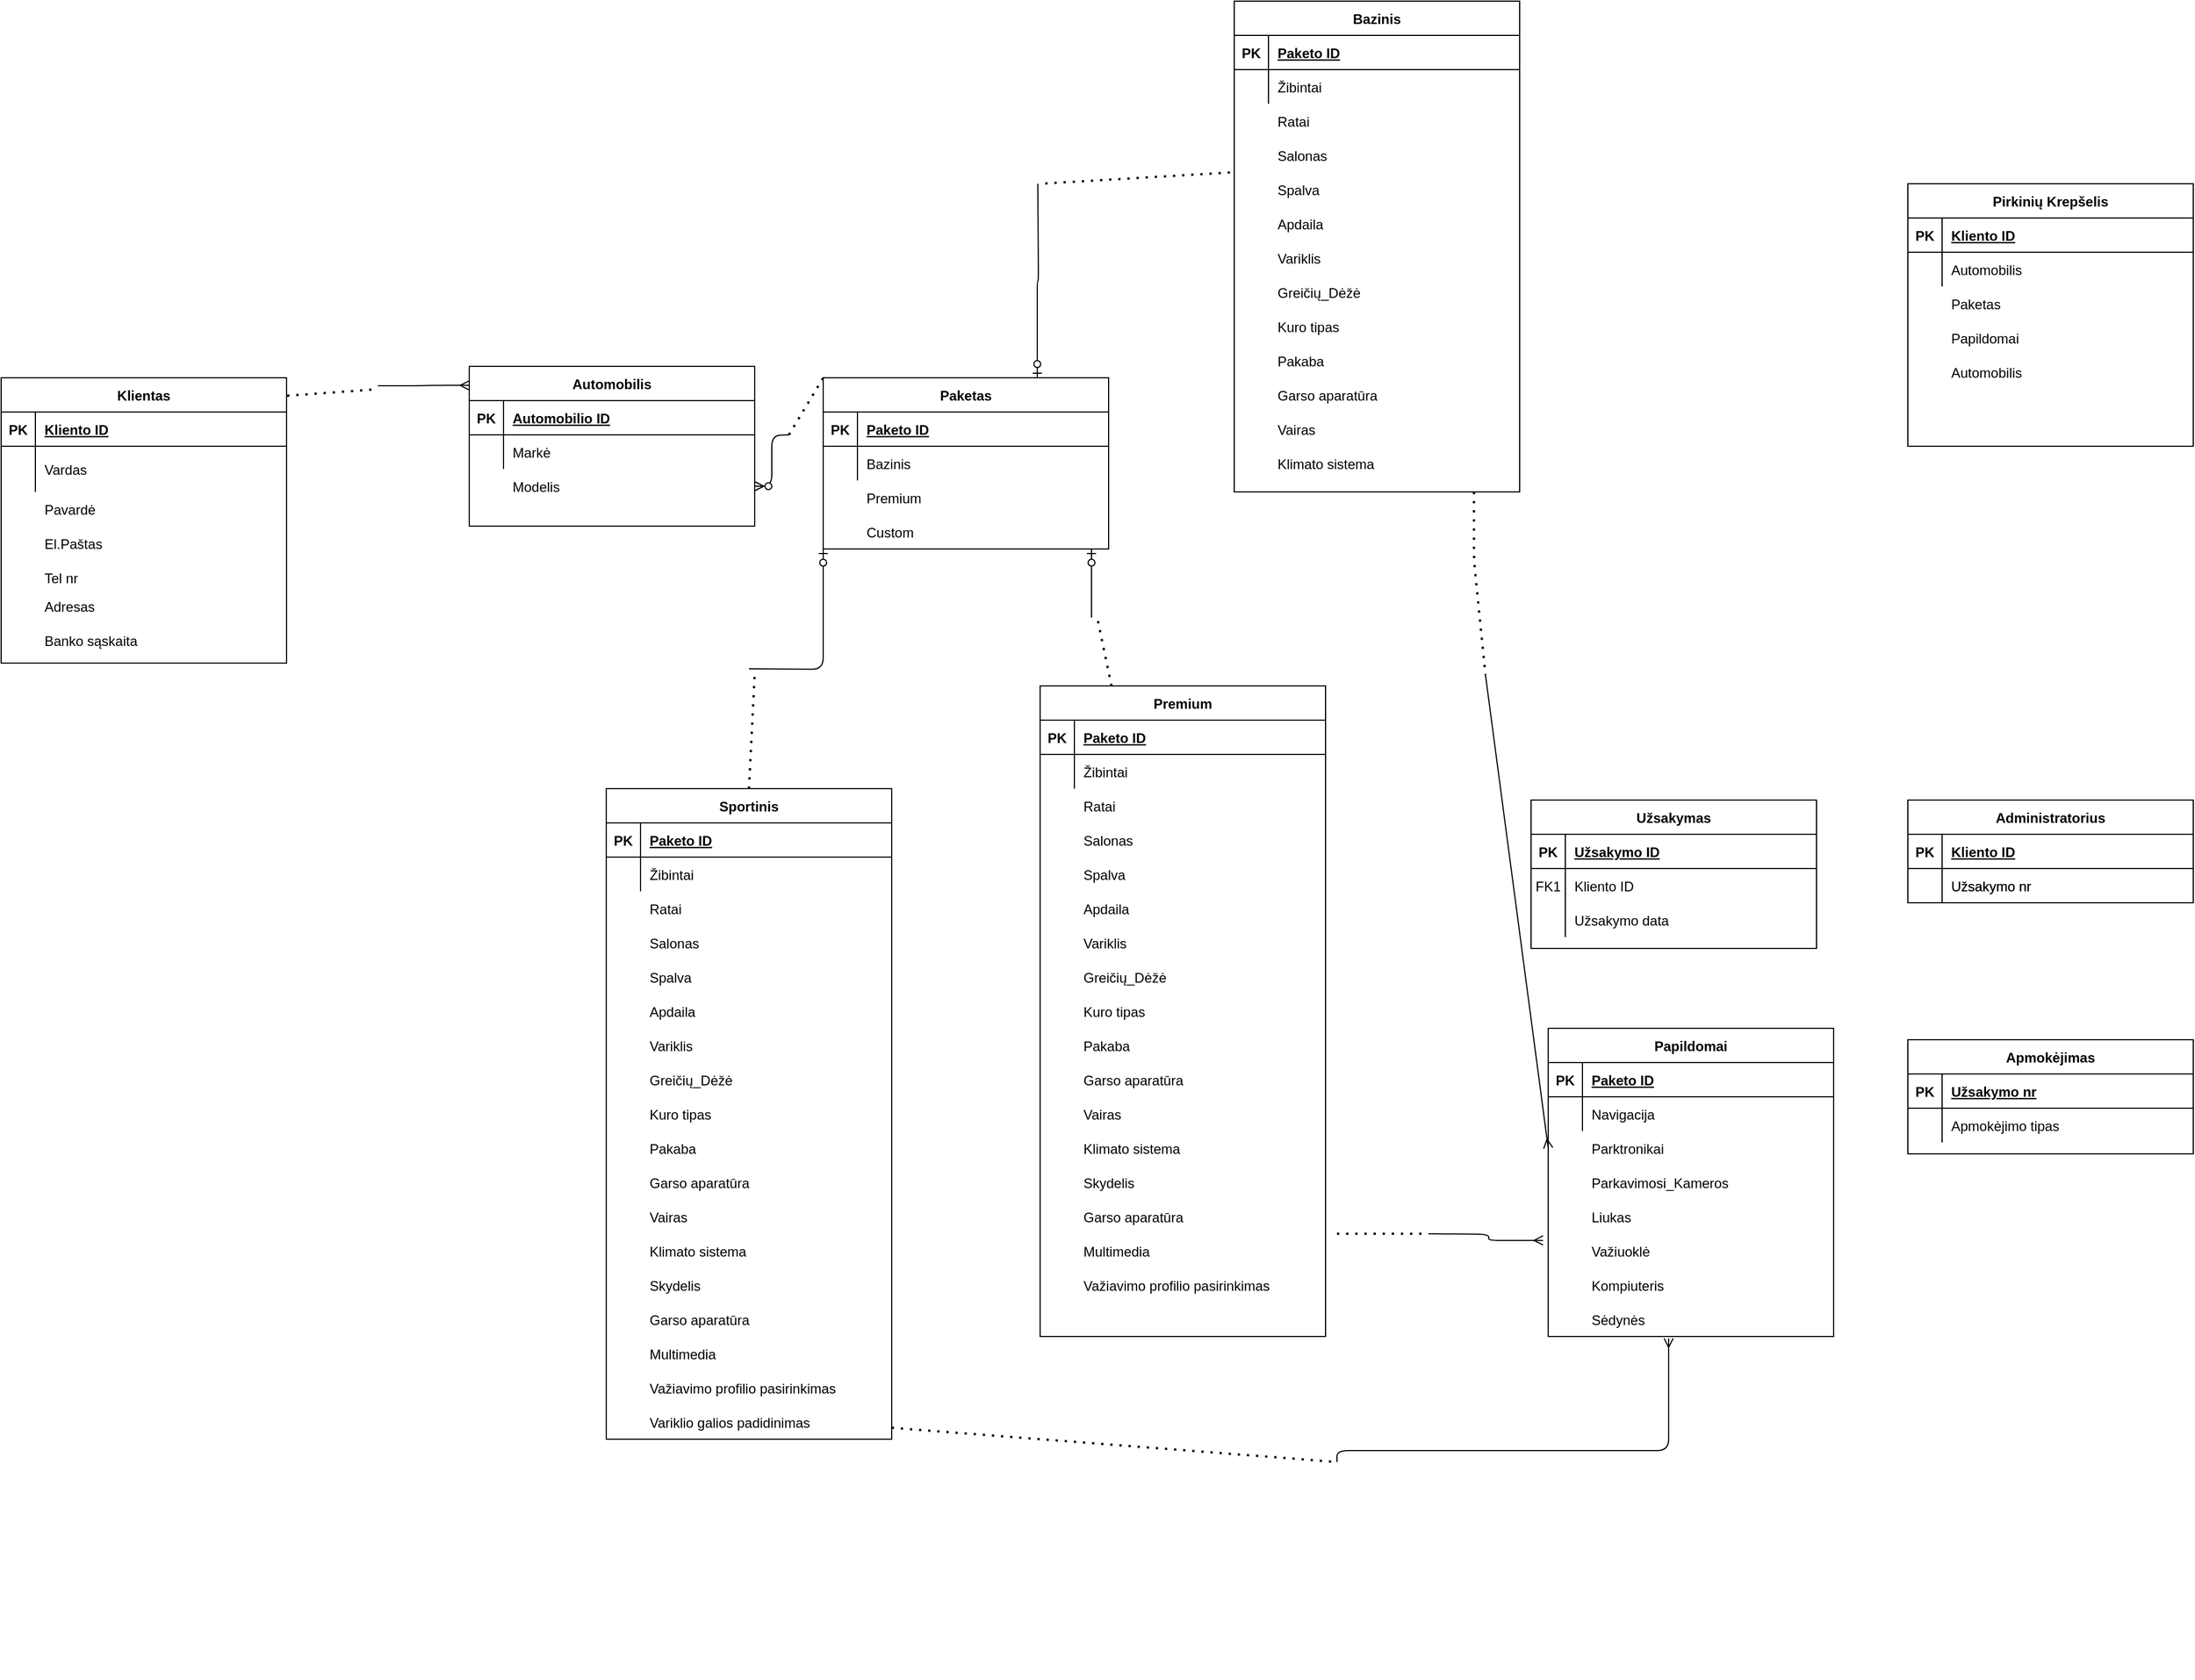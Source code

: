 <mxfile version="13.7.7" type="github">
  <diagram id="R2lEEEUBdFMjLlhIrx00" name="Page-1">
    <mxGraphModel dx="2382" dy="2594" grid="1" gridSize="10" guides="1" tooltips="1" connect="1" arrows="1" fold="1" page="1" pageScale="1" pageWidth="850" pageHeight="1100" math="0" shadow="0" extFonts="Permanent Marker^https://fonts.googleapis.com/css?family=Permanent+Marker">
      <root>
        <mxCell id="0" />
        <mxCell id="1" parent="0" />
        <mxCell id="q2KxSCgl3fH-M6cQgNPm-6" value="Pavardė" style="shape=partialRectangle;overflow=hidden;connectable=0;fillColor=none;top=0;left=0;bottom=0;right=0;align=left;spacingLeft=6;" vertex="1" parent="1">
          <mxGeometry x="140" y="210" width="220" height="30" as="geometry" />
        </mxCell>
        <mxCell id="q2KxSCgl3fH-M6cQgNPm-7" value="El.Paštas" style="shape=partialRectangle;overflow=hidden;connectable=0;fillColor=none;top=0;left=0;bottom=0;right=0;align=left;spacingLeft=6;" vertex="1" parent="1">
          <mxGeometry x="140" y="240" width="220" height="30" as="geometry" />
        </mxCell>
        <mxCell id="q2KxSCgl3fH-M6cQgNPm-8" value="Tel nr" style="shape=partialRectangle;overflow=hidden;connectable=0;fillColor=none;top=0;left=0;bottom=0;right=0;align=left;spacingLeft=6;" vertex="1" parent="1">
          <mxGeometry x="140" y="270" width="220" height="30" as="geometry" />
        </mxCell>
        <mxCell id="q2KxSCgl3fH-M6cQgNPm-9" value="Adresas" style="shape=partialRectangle;overflow=hidden;connectable=0;fillColor=none;top=0;left=0;bottom=0;right=0;align=left;spacingLeft=6;" vertex="1" parent="1">
          <mxGeometry x="140" y="300" width="220" height="20" as="geometry" />
        </mxCell>
        <mxCell id="q2KxSCgl3fH-M6cQgNPm-10" value="Banko sąskaita" style="shape=partialRectangle;overflow=hidden;connectable=0;fillColor=none;top=0;left=0;bottom=0;right=0;align=left;spacingLeft=6;" vertex="1" parent="1">
          <mxGeometry x="140" y="325" width="220" height="30" as="geometry" />
        </mxCell>
        <mxCell id="fwX-c29p_fVEbNIJGg2d-215" value="" style="group" vertex="1" connectable="0" parent="1">
          <mxGeometry x="1190" y="-220" width="250" height="430" as="geometry" />
        </mxCell>
        <mxCell id="fwX-c29p_fVEbNIJGg2d-17" value="Bazinis" style="shape=table;startSize=30;container=1;collapsible=1;childLayout=tableLayout;fixedRows=1;rowLines=0;fontStyle=1;align=center;resizeLast=1;" vertex="1" parent="fwX-c29p_fVEbNIJGg2d-215">
          <mxGeometry width="250" height="430" as="geometry" />
        </mxCell>
        <mxCell id="fwX-c29p_fVEbNIJGg2d-18" value="" style="shape=partialRectangle;collapsible=0;dropTarget=0;pointerEvents=0;fillColor=none;points=[[0,0.5],[1,0.5]];portConstraint=eastwest;top=0;left=0;right=0;bottom=1;" vertex="1" parent="fwX-c29p_fVEbNIJGg2d-17">
          <mxGeometry y="30" width="250" height="30" as="geometry" />
        </mxCell>
        <mxCell id="fwX-c29p_fVEbNIJGg2d-19" value="PK" style="shape=partialRectangle;overflow=hidden;connectable=0;fillColor=none;top=0;left=0;bottom=0;right=0;fontStyle=1;" vertex="1" parent="fwX-c29p_fVEbNIJGg2d-18">
          <mxGeometry width="30" height="30" as="geometry" />
        </mxCell>
        <mxCell id="fwX-c29p_fVEbNIJGg2d-20" value="Paketo ID" style="shape=partialRectangle;overflow=hidden;connectable=0;fillColor=none;top=0;left=0;bottom=0;right=0;align=left;spacingLeft=6;fontStyle=5;" vertex="1" parent="fwX-c29p_fVEbNIJGg2d-18">
          <mxGeometry x="30" width="220" height="30" as="geometry" />
        </mxCell>
        <mxCell id="fwX-c29p_fVEbNIJGg2d-21" value="" style="shape=partialRectangle;collapsible=0;dropTarget=0;pointerEvents=0;fillColor=none;points=[[0,0.5],[1,0.5]];portConstraint=eastwest;top=0;left=0;right=0;bottom=0;" vertex="1" parent="fwX-c29p_fVEbNIJGg2d-17">
          <mxGeometry y="60" width="250" height="30" as="geometry" />
        </mxCell>
        <mxCell id="fwX-c29p_fVEbNIJGg2d-22" value="" style="shape=partialRectangle;overflow=hidden;connectable=0;fillColor=none;top=0;left=0;bottom=0;right=0;" vertex="1" parent="fwX-c29p_fVEbNIJGg2d-21">
          <mxGeometry width="30" height="30" as="geometry" />
        </mxCell>
        <mxCell id="fwX-c29p_fVEbNIJGg2d-23" value="Žibintai" style="shape=partialRectangle;overflow=hidden;connectable=0;fillColor=none;top=0;left=0;bottom=0;right=0;align=left;spacingLeft=6;" vertex="1" parent="fwX-c29p_fVEbNIJGg2d-21">
          <mxGeometry x="30" width="220" height="30" as="geometry" />
        </mxCell>
        <mxCell id="fwX-c29p_fVEbNIJGg2d-72" value="" style="shape=partialRectangle;collapsible=0;dropTarget=0;pointerEvents=0;fillColor=none;points=[[0,0.5],[1,0.5]];portConstraint=eastwest;top=0;left=0;right=0;bottom=0;" vertex="1" parent="fwX-c29p_fVEbNIJGg2d-215">
          <mxGeometry y="90" width="250" height="30" as="geometry" />
        </mxCell>
        <mxCell id="fwX-c29p_fVEbNIJGg2d-73" value="" style="shape=partialRectangle;overflow=hidden;connectable=0;fillColor=none;top=0;left=0;bottom=0;right=0;" vertex="1" parent="fwX-c29p_fVEbNIJGg2d-72">
          <mxGeometry width="30" height="30" as="geometry" />
        </mxCell>
        <mxCell id="fwX-c29p_fVEbNIJGg2d-74" value="Ratai" style="shape=partialRectangle;overflow=hidden;connectable=0;fillColor=none;top=0;left=0;bottom=0;right=0;align=left;spacingLeft=6;" vertex="1" parent="fwX-c29p_fVEbNIJGg2d-72">
          <mxGeometry x="30" width="220" height="30" as="geometry" />
        </mxCell>
        <mxCell id="fwX-c29p_fVEbNIJGg2d-75" value="" style="shape=partialRectangle;collapsible=0;dropTarget=0;pointerEvents=0;fillColor=none;points=[[0,0.5],[1,0.5]];portConstraint=eastwest;top=0;left=0;right=0;bottom=0;" vertex="1" parent="fwX-c29p_fVEbNIJGg2d-215">
          <mxGeometry y="120" width="250" height="30" as="geometry" />
        </mxCell>
        <mxCell id="fwX-c29p_fVEbNIJGg2d-76" value="" style="shape=partialRectangle;overflow=hidden;connectable=0;fillColor=none;top=0;left=0;bottom=0;right=0;" vertex="1" parent="fwX-c29p_fVEbNIJGg2d-75">
          <mxGeometry width="30" height="30" as="geometry" />
        </mxCell>
        <mxCell id="fwX-c29p_fVEbNIJGg2d-77" value="Salonas" style="shape=partialRectangle;overflow=hidden;connectable=0;fillColor=none;top=0;left=0;bottom=0;right=0;align=left;spacingLeft=6;" vertex="1" parent="fwX-c29p_fVEbNIJGg2d-75">
          <mxGeometry x="30" width="220" height="30" as="geometry" />
        </mxCell>
        <mxCell id="fwX-c29p_fVEbNIJGg2d-78" value="" style="shape=partialRectangle;collapsible=0;dropTarget=0;pointerEvents=0;fillColor=none;points=[[0,0.5],[1,0.5]];portConstraint=eastwest;top=0;left=0;right=0;bottom=0;" vertex="1" parent="fwX-c29p_fVEbNIJGg2d-215">
          <mxGeometry y="150" width="250" height="30" as="geometry" />
        </mxCell>
        <mxCell id="fwX-c29p_fVEbNIJGg2d-79" value="" style="shape=partialRectangle;overflow=hidden;connectable=0;fillColor=none;top=0;left=0;bottom=0;right=0;" vertex="1" parent="fwX-c29p_fVEbNIJGg2d-78">
          <mxGeometry width="30" height="30" as="geometry" />
        </mxCell>
        <mxCell id="fwX-c29p_fVEbNIJGg2d-80" value="Spalva" style="shape=partialRectangle;overflow=hidden;connectable=0;fillColor=none;top=0;left=0;bottom=0;right=0;align=left;spacingLeft=6;" vertex="1" parent="fwX-c29p_fVEbNIJGg2d-78">
          <mxGeometry x="30" width="220" height="30" as="geometry" />
        </mxCell>
        <mxCell id="fwX-c29p_fVEbNIJGg2d-81" value="" style="shape=partialRectangle;collapsible=0;dropTarget=0;pointerEvents=0;fillColor=none;points=[[0,0.5],[1,0.5]];portConstraint=eastwest;top=0;left=0;right=0;bottom=0;" vertex="1" parent="fwX-c29p_fVEbNIJGg2d-215">
          <mxGeometry y="180" width="250" height="30" as="geometry" />
        </mxCell>
        <mxCell id="fwX-c29p_fVEbNIJGg2d-82" value="" style="shape=partialRectangle;overflow=hidden;connectable=0;fillColor=none;top=0;left=0;bottom=0;right=0;" vertex="1" parent="fwX-c29p_fVEbNIJGg2d-81">
          <mxGeometry width="30" height="30" as="geometry" />
        </mxCell>
        <mxCell id="fwX-c29p_fVEbNIJGg2d-83" value="Apdaila" style="shape=partialRectangle;overflow=hidden;connectable=0;fillColor=none;top=0;left=0;bottom=0;right=0;align=left;spacingLeft=6;" vertex="1" parent="fwX-c29p_fVEbNIJGg2d-81">
          <mxGeometry x="30" width="220" height="30" as="geometry" />
        </mxCell>
        <mxCell id="fwX-c29p_fVEbNIJGg2d-84" value="" style="shape=partialRectangle;collapsible=0;dropTarget=0;pointerEvents=0;fillColor=none;points=[[0,0.5],[1,0.5]];portConstraint=eastwest;top=0;left=0;right=0;bottom=0;" vertex="1" parent="fwX-c29p_fVEbNIJGg2d-215">
          <mxGeometry y="210" width="250" height="30" as="geometry" />
        </mxCell>
        <mxCell id="fwX-c29p_fVEbNIJGg2d-85" value="" style="shape=partialRectangle;overflow=hidden;connectable=0;fillColor=none;top=0;left=0;bottom=0;right=0;" vertex="1" parent="fwX-c29p_fVEbNIJGg2d-84">
          <mxGeometry width="30" height="30" as="geometry" />
        </mxCell>
        <mxCell id="fwX-c29p_fVEbNIJGg2d-86" value="Variklis" style="shape=partialRectangle;overflow=hidden;connectable=0;fillColor=none;top=0;left=0;bottom=0;right=0;align=left;spacingLeft=6;" vertex="1" parent="fwX-c29p_fVEbNIJGg2d-84">
          <mxGeometry x="30" width="220" height="30" as="geometry" />
        </mxCell>
        <mxCell id="fwX-c29p_fVEbNIJGg2d-87" value="" style="shape=partialRectangle;collapsible=0;dropTarget=0;pointerEvents=0;fillColor=none;points=[[0,0.5],[1,0.5]];portConstraint=eastwest;top=0;left=0;right=0;bottom=0;" vertex="1" parent="fwX-c29p_fVEbNIJGg2d-215">
          <mxGeometry y="240" width="250" height="30" as="geometry" />
        </mxCell>
        <mxCell id="fwX-c29p_fVEbNIJGg2d-88" value="" style="shape=partialRectangle;overflow=hidden;connectable=0;fillColor=none;top=0;left=0;bottom=0;right=0;" vertex="1" parent="fwX-c29p_fVEbNIJGg2d-87">
          <mxGeometry width="30" height="30" as="geometry" />
        </mxCell>
        <mxCell id="fwX-c29p_fVEbNIJGg2d-89" value="Greičių_Dėžė" style="shape=partialRectangle;overflow=hidden;connectable=0;fillColor=none;top=0;left=0;bottom=0;right=0;align=left;spacingLeft=6;" vertex="1" parent="fwX-c29p_fVEbNIJGg2d-87">
          <mxGeometry x="30" width="220" height="30" as="geometry" />
        </mxCell>
        <mxCell id="fwX-c29p_fVEbNIJGg2d-90" value="" style="shape=partialRectangle;collapsible=0;dropTarget=0;pointerEvents=0;fillColor=none;points=[[0,0.5],[1,0.5]];portConstraint=eastwest;top=0;left=0;right=0;bottom=0;" vertex="1" parent="fwX-c29p_fVEbNIJGg2d-215">
          <mxGeometry y="270" width="250" height="30" as="geometry" />
        </mxCell>
        <mxCell id="fwX-c29p_fVEbNIJGg2d-91" value="" style="shape=partialRectangle;overflow=hidden;connectable=0;fillColor=none;top=0;left=0;bottom=0;right=0;" vertex="1" parent="fwX-c29p_fVEbNIJGg2d-90">
          <mxGeometry width="30" height="30" as="geometry" />
        </mxCell>
        <mxCell id="fwX-c29p_fVEbNIJGg2d-92" value="Kuro tipas" style="shape=partialRectangle;overflow=hidden;connectable=0;fillColor=none;top=0;left=0;bottom=0;right=0;align=left;spacingLeft=6;" vertex="1" parent="fwX-c29p_fVEbNIJGg2d-90">
          <mxGeometry x="30" width="220" height="30" as="geometry" />
        </mxCell>
        <mxCell id="fwX-c29p_fVEbNIJGg2d-93" value="" style="shape=partialRectangle;collapsible=0;dropTarget=0;pointerEvents=0;fillColor=none;points=[[0,0.5],[1,0.5]];portConstraint=eastwest;top=0;left=0;right=0;bottom=0;" vertex="1" parent="fwX-c29p_fVEbNIJGg2d-215">
          <mxGeometry y="300" width="250" height="30" as="geometry" />
        </mxCell>
        <mxCell id="fwX-c29p_fVEbNIJGg2d-94" value="" style="shape=partialRectangle;overflow=hidden;connectable=0;fillColor=none;top=0;left=0;bottom=0;right=0;" vertex="1" parent="fwX-c29p_fVEbNIJGg2d-93">
          <mxGeometry width="30" height="30" as="geometry" />
        </mxCell>
        <mxCell id="fwX-c29p_fVEbNIJGg2d-95" value="Pakaba" style="shape=partialRectangle;overflow=hidden;connectable=0;fillColor=none;top=0;left=0;bottom=0;right=0;align=left;spacingLeft=6;" vertex="1" parent="fwX-c29p_fVEbNIJGg2d-93">
          <mxGeometry x="30" width="220" height="30" as="geometry" />
        </mxCell>
        <mxCell id="fwX-c29p_fVEbNIJGg2d-211" value="Garso aparatūra" style="shape=partialRectangle;overflow=hidden;connectable=0;fillColor=none;top=0;left=0;bottom=0;right=0;align=left;spacingLeft=6;" vertex="1" parent="fwX-c29p_fVEbNIJGg2d-215">
          <mxGeometry x="30" y="330" width="220" height="30" as="geometry" />
        </mxCell>
        <mxCell id="fwX-c29p_fVEbNIJGg2d-212" value="Vairas" style="shape=partialRectangle;overflow=hidden;connectable=0;fillColor=none;top=0;left=0;bottom=0;right=0;align=left;spacingLeft=6;" vertex="1" parent="fwX-c29p_fVEbNIJGg2d-215">
          <mxGeometry x="30" y="360" width="220" height="30" as="geometry" />
        </mxCell>
        <mxCell id="fwX-c29p_fVEbNIJGg2d-213" value="Klimato sistema" style="shape=partialRectangle;overflow=hidden;connectable=0;fillColor=none;top=0;left=0;bottom=0;right=0;align=left;spacingLeft=6;" vertex="1" parent="fwX-c29p_fVEbNIJGg2d-215">
          <mxGeometry x="30" y="390" width="220" height="30" as="geometry" />
        </mxCell>
        <mxCell id="fwX-c29p_fVEbNIJGg2d-255" value="" style="group" vertex="1" connectable="0" parent="1">
          <mxGeometry x="1020" y="380" width="250" height="570" as="geometry" />
        </mxCell>
        <mxCell id="fwX-c29p_fVEbNIJGg2d-216" value="" style="group" vertex="1" connectable="0" parent="fwX-c29p_fVEbNIJGg2d-255">
          <mxGeometry width="250" height="570" as="geometry" />
        </mxCell>
        <mxCell id="fwX-c29p_fVEbNIJGg2d-217" value="Premium" style="shape=table;startSize=30;container=1;collapsible=1;childLayout=tableLayout;fixedRows=1;rowLines=0;fontStyle=1;align=center;resizeLast=1;" vertex="1" parent="fwX-c29p_fVEbNIJGg2d-216">
          <mxGeometry width="250" height="570" as="geometry" />
        </mxCell>
        <mxCell id="fwX-c29p_fVEbNIJGg2d-218" value="" style="shape=partialRectangle;collapsible=0;dropTarget=0;pointerEvents=0;fillColor=none;points=[[0,0.5],[1,0.5]];portConstraint=eastwest;top=0;left=0;right=0;bottom=1;" vertex="1" parent="fwX-c29p_fVEbNIJGg2d-217">
          <mxGeometry y="30" width="250" height="30" as="geometry" />
        </mxCell>
        <mxCell id="fwX-c29p_fVEbNIJGg2d-219" value="PK" style="shape=partialRectangle;overflow=hidden;connectable=0;fillColor=none;top=0;left=0;bottom=0;right=0;fontStyle=1;" vertex="1" parent="fwX-c29p_fVEbNIJGg2d-218">
          <mxGeometry width="30" height="30" as="geometry" />
        </mxCell>
        <mxCell id="fwX-c29p_fVEbNIJGg2d-220" value="Paketo ID" style="shape=partialRectangle;overflow=hidden;connectable=0;fillColor=none;top=0;left=0;bottom=0;right=0;align=left;spacingLeft=6;fontStyle=5;" vertex="1" parent="fwX-c29p_fVEbNIJGg2d-218">
          <mxGeometry x="30" width="220" height="30" as="geometry" />
        </mxCell>
        <mxCell id="fwX-c29p_fVEbNIJGg2d-221" value="" style="shape=partialRectangle;collapsible=0;dropTarget=0;pointerEvents=0;fillColor=none;points=[[0,0.5],[1,0.5]];portConstraint=eastwest;top=0;left=0;right=0;bottom=0;" vertex="1" parent="fwX-c29p_fVEbNIJGg2d-217">
          <mxGeometry y="60" width="250" height="30" as="geometry" />
        </mxCell>
        <mxCell id="fwX-c29p_fVEbNIJGg2d-222" value="" style="shape=partialRectangle;overflow=hidden;connectable=0;fillColor=none;top=0;left=0;bottom=0;right=0;" vertex="1" parent="fwX-c29p_fVEbNIJGg2d-221">
          <mxGeometry width="30" height="30" as="geometry" />
        </mxCell>
        <mxCell id="fwX-c29p_fVEbNIJGg2d-223" value="Žibintai" style="shape=partialRectangle;overflow=hidden;connectable=0;fillColor=none;top=0;left=0;bottom=0;right=0;align=left;spacingLeft=6;" vertex="1" parent="fwX-c29p_fVEbNIJGg2d-221">
          <mxGeometry x="30" width="220" height="30" as="geometry" />
        </mxCell>
        <mxCell id="fwX-c29p_fVEbNIJGg2d-224" value="" style="shape=partialRectangle;collapsible=0;dropTarget=0;pointerEvents=0;fillColor=none;points=[[0,0.5],[1,0.5]];portConstraint=eastwest;top=0;left=0;right=0;bottom=0;" vertex="1" parent="fwX-c29p_fVEbNIJGg2d-216">
          <mxGeometry y="90" width="250" height="30" as="geometry" />
        </mxCell>
        <mxCell id="fwX-c29p_fVEbNIJGg2d-225" value="" style="shape=partialRectangle;overflow=hidden;connectable=0;fillColor=none;top=0;left=0;bottom=0;right=0;" vertex="1" parent="fwX-c29p_fVEbNIJGg2d-224">
          <mxGeometry width="30" height="30" as="geometry" />
        </mxCell>
        <mxCell id="fwX-c29p_fVEbNIJGg2d-226" value="Ratai" style="shape=partialRectangle;overflow=hidden;connectable=0;fillColor=none;top=0;left=0;bottom=0;right=0;align=left;spacingLeft=6;" vertex="1" parent="fwX-c29p_fVEbNIJGg2d-224">
          <mxGeometry x="30" width="220" height="30" as="geometry" />
        </mxCell>
        <mxCell id="fwX-c29p_fVEbNIJGg2d-227" value="" style="shape=partialRectangle;collapsible=0;dropTarget=0;pointerEvents=0;fillColor=none;points=[[0,0.5],[1,0.5]];portConstraint=eastwest;top=0;left=0;right=0;bottom=0;" vertex="1" parent="fwX-c29p_fVEbNIJGg2d-216">
          <mxGeometry y="120" width="250" height="30" as="geometry" />
        </mxCell>
        <mxCell id="fwX-c29p_fVEbNIJGg2d-228" value="" style="shape=partialRectangle;overflow=hidden;connectable=0;fillColor=none;top=0;left=0;bottom=0;right=0;" vertex="1" parent="fwX-c29p_fVEbNIJGg2d-227">
          <mxGeometry width="30" height="30" as="geometry" />
        </mxCell>
        <mxCell id="fwX-c29p_fVEbNIJGg2d-229" value="Salonas" style="shape=partialRectangle;overflow=hidden;connectable=0;fillColor=none;top=0;left=0;bottom=0;right=0;align=left;spacingLeft=6;" vertex="1" parent="fwX-c29p_fVEbNIJGg2d-227">
          <mxGeometry x="30" width="220" height="30" as="geometry" />
        </mxCell>
        <mxCell id="fwX-c29p_fVEbNIJGg2d-230" value="" style="shape=partialRectangle;collapsible=0;dropTarget=0;pointerEvents=0;fillColor=none;points=[[0,0.5],[1,0.5]];portConstraint=eastwest;top=0;left=0;right=0;bottom=0;" vertex="1" parent="fwX-c29p_fVEbNIJGg2d-216">
          <mxGeometry y="150" width="250" height="30" as="geometry" />
        </mxCell>
        <mxCell id="fwX-c29p_fVEbNIJGg2d-231" value="" style="shape=partialRectangle;overflow=hidden;connectable=0;fillColor=none;top=0;left=0;bottom=0;right=0;" vertex="1" parent="fwX-c29p_fVEbNIJGg2d-230">
          <mxGeometry width="30" height="30" as="geometry" />
        </mxCell>
        <mxCell id="fwX-c29p_fVEbNIJGg2d-232" value="Spalva" style="shape=partialRectangle;overflow=hidden;connectable=0;fillColor=none;top=0;left=0;bottom=0;right=0;align=left;spacingLeft=6;" vertex="1" parent="fwX-c29p_fVEbNIJGg2d-230">
          <mxGeometry x="30" width="220" height="30" as="geometry" />
        </mxCell>
        <mxCell id="fwX-c29p_fVEbNIJGg2d-233" value="" style="shape=partialRectangle;collapsible=0;dropTarget=0;pointerEvents=0;fillColor=none;points=[[0,0.5],[1,0.5]];portConstraint=eastwest;top=0;left=0;right=0;bottom=0;" vertex="1" parent="fwX-c29p_fVEbNIJGg2d-216">
          <mxGeometry y="180" width="250" height="30" as="geometry" />
        </mxCell>
        <mxCell id="fwX-c29p_fVEbNIJGg2d-234" value="" style="shape=partialRectangle;overflow=hidden;connectable=0;fillColor=none;top=0;left=0;bottom=0;right=0;" vertex="1" parent="fwX-c29p_fVEbNIJGg2d-233">
          <mxGeometry width="30" height="30" as="geometry" />
        </mxCell>
        <mxCell id="fwX-c29p_fVEbNIJGg2d-235" value="Apdaila" style="shape=partialRectangle;overflow=hidden;connectable=0;fillColor=none;top=0;left=0;bottom=0;right=0;align=left;spacingLeft=6;" vertex="1" parent="fwX-c29p_fVEbNIJGg2d-233">
          <mxGeometry x="30" width="220" height="30" as="geometry" />
        </mxCell>
        <mxCell id="fwX-c29p_fVEbNIJGg2d-236" value="" style="shape=partialRectangle;collapsible=0;dropTarget=0;pointerEvents=0;fillColor=none;points=[[0,0.5],[1,0.5]];portConstraint=eastwest;top=0;left=0;right=0;bottom=0;" vertex="1" parent="fwX-c29p_fVEbNIJGg2d-216">
          <mxGeometry y="210" width="250" height="30" as="geometry" />
        </mxCell>
        <mxCell id="fwX-c29p_fVEbNIJGg2d-237" value="" style="shape=partialRectangle;overflow=hidden;connectable=0;fillColor=none;top=0;left=0;bottom=0;right=0;" vertex="1" parent="fwX-c29p_fVEbNIJGg2d-236">
          <mxGeometry width="30" height="30" as="geometry" />
        </mxCell>
        <mxCell id="fwX-c29p_fVEbNIJGg2d-238" value="Variklis" style="shape=partialRectangle;overflow=hidden;connectable=0;fillColor=none;top=0;left=0;bottom=0;right=0;align=left;spacingLeft=6;" vertex="1" parent="fwX-c29p_fVEbNIJGg2d-236">
          <mxGeometry x="30" width="220" height="30" as="geometry" />
        </mxCell>
        <mxCell id="fwX-c29p_fVEbNIJGg2d-239" value="" style="shape=partialRectangle;collapsible=0;dropTarget=0;pointerEvents=0;fillColor=none;points=[[0,0.5],[1,0.5]];portConstraint=eastwest;top=0;left=0;right=0;bottom=0;" vertex="1" parent="fwX-c29p_fVEbNIJGg2d-216">
          <mxGeometry y="240" width="250" height="30" as="geometry" />
        </mxCell>
        <mxCell id="fwX-c29p_fVEbNIJGg2d-240" value="" style="shape=partialRectangle;overflow=hidden;connectable=0;fillColor=none;top=0;left=0;bottom=0;right=0;" vertex="1" parent="fwX-c29p_fVEbNIJGg2d-239">
          <mxGeometry width="30" height="30" as="geometry" />
        </mxCell>
        <mxCell id="fwX-c29p_fVEbNIJGg2d-241" value="Greičių_Dėžė" style="shape=partialRectangle;overflow=hidden;connectable=0;fillColor=none;top=0;left=0;bottom=0;right=0;align=left;spacingLeft=6;" vertex="1" parent="fwX-c29p_fVEbNIJGg2d-239">
          <mxGeometry x="30" width="220" height="30" as="geometry" />
        </mxCell>
        <mxCell id="fwX-c29p_fVEbNIJGg2d-242" value="" style="shape=partialRectangle;collapsible=0;dropTarget=0;pointerEvents=0;fillColor=none;points=[[0,0.5],[1,0.5]];portConstraint=eastwest;top=0;left=0;right=0;bottom=0;" vertex="1" parent="fwX-c29p_fVEbNIJGg2d-216">
          <mxGeometry y="270" width="250" height="30" as="geometry" />
        </mxCell>
        <mxCell id="fwX-c29p_fVEbNIJGg2d-243" value="" style="shape=partialRectangle;overflow=hidden;connectable=0;fillColor=none;top=0;left=0;bottom=0;right=0;" vertex="1" parent="fwX-c29p_fVEbNIJGg2d-242">
          <mxGeometry width="30" height="30" as="geometry" />
        </mxCell>
        <mxCell id="fwX-c29p_fVEbNIJGg2d-244" value="Kuro tipas" style="shape=partialRectangle;overflow=hidden;connectable=0;fillColor=none;top=0;left=0;bottom=0;right=0;align=left;spacingLeft=6;" vertex="1" parent="fwX-c29p_fVEbNIJGg2d-242">
          <mxGeometry x="30" width="220" height="30" as="geometry" />
        </mxCell>
        <mxCell id="fwX-c29p_fVEbNIJGg2d-245" value="" style="shape=partialRectangle;collapsible=0;dropTarget=0;pointerEvents=0;fillColor=none;points=[[0,0.5],[1,0.5]];portConstraint=eastwest;top=0;left=0;right=0;bottom=0;" vertex="1" parent="fwX-c29p_fVEbNIJGg2d-216">
          <mxGeometry y="300" width="250" height="30" as="geometry" />
        </mxCell>
        <mxCell id="fwX-c29p_fVEbNIJGg2d-246" value="" style="shape=partialRectangle;overflow=hidden;connectable=0;fillColor=none;top=0;left=0;bottom=0;right=0;" vertex="1" parent="fwX-c29p_fVEbNIJGg2d-245">
          <mxGeometry width="30" height="30" as="geometry" />
        </mxCell>
        <mxCell id="fwX-c29p_fVEbNIJGg2d-247" value="Pakaba" style="shape=partialRectangle;overflow=hidden;connectable=0;fillColor=none;top=0;left=0;bottom=0;right=0;align=left;spacingLeft=6;" vertex="1" parent="fwX-c29p_fVEbNIJGg2d-245">
          <mxGeometry x="30" width="220" height="30" as="geometry" />
        </mxCell>
        <mxCell id="fwX-c29p_fVEbNIJGg2d-248" value="Garso aparatūra" style="shape=partialRectangle;overflow=hidden;connectable=0;fillColor=none;top=0;left=0;bottom=0;right=0;align=left;spacingLeft=6;" vertex="1" parent="fwX-c29p_fVEbNIJGg2d-216">
          <mxGeometry x="30" y="330" width="220" height="30" as="geometry" />
        </mxCell>
        <mxCell id="fwX-c29p_fVEbNIJGg2d-249" value="Vairas" style="shape=partialRectangle;overflow=hidden;connectable=0;fillColor=none;top=0;left=0;bottom=0;right=0;align=left;spacingLeft=6;" vertex="1" parent="fwX-c29p_fVEbNIJGg2d-216">
          <mxGeometry x="30" y="360" width="220" height="30" as="geometry" />
        </mxCell>
        <mxCell id="fwX-c29p_fVEbNIJGg2d-250" value="Klimato sistema" style="shape=partialRectangle;overflow=hidden;connectable=0;fillColor=none;top=0;left=0;bottom=0;right=0;align=left;spacingLeft=6;" vertex="1" parent="fwX-c29p_fVEbNIJGg2d-216">
          <mxGeometry x="30" y="390" width="220" height="30" as="geometry" />
        </mxCell>
        <mxCell id="fwX-c29p_fVEbNIJGg2d-251" value="Skydelis" style="shape=partialRectangle;overflow=hidden;connectable=0;fillColor=none;top=0;left=0;bottom=0;right=0;align=left;spacingLeft=6;" vertex="1" parent="fwX-c29p_fVEbNIJGg2d-216">
          <mxGeometry x="30" y="420" width="220" height="30" as="geometry" />
        </mxCell>
        <mxCell id="fwX-c29p_fVEbNIJGg2d-252" value="Garso aparatūra" style="shape=partialRectangle;overflow=hidden;connectable=0;fillColor=none;top=0;left=0;bottom=0;right=0;align=left;spacingLeft=6;" vertex="1" parent="fwX-c29p_fVEbNIJGg2d-216">
          <mxGeometry x="30" y="450" width="220" height="30" as="geometry" />
        </mxCell>
        <mxCell id="fwX-c29p_fVEbNIJGg2d-253" value="Multimedia" style="shape=partialRectangle;overflow=hidden;connectable=0;fillColor=none;top=0;left=0;bottom=0;right=0;align=left;spacingLeft=6;" vertex="1" parent="fwX-c29p_fVEbNIJGg2d-216">
          <mxGeometry x="30" y="480" width="220" height="30" as="geometry" />
        </mxCell>
        <mxCell id="fwX-c29p_fVEbNIJGg2d-254" value="Važiavimo profilio pasirinkimas" style="shape=partialRectangle;overflow=hidden;connectable=0;fillColor=none;top=0;left=0;bottom=0;right=0;align=left;spacingLeft=6;" vertex="1" parent="fwX-c29p_fVEbNIJGg2d-216">
          <mxGeometry x="30" y="510" width="220" height="30" as="geometry" />
        </mxCell>
        <mxCell id="fwX-c29p_fVEbNIJGg2d-657" value="" style="group" vertex="1" connectable="0" parent="1">
          <mxGeometry x="1465" y="680" width="250" height="570" as="geometry" />
        </mxCell>
        <mxCell id="fwX-c29p_fVEbNIJGg2d-658" value="" style="group" vertex="1" connectable="0" parent="fwX-c29p_fVEbNIJGg2d-657">
          <mxGeometry width="250" height="570" as="geometry" />
        </mxCell>
        <mxCell id="fwX-c29p_fVEbNIJGg2d-659" value="Papildomai" style="shape=table;startSize=30;container=1;collapsible=1;childLayout=tableLayout;fixedRows=1;rowLines=0;fontStyle=1;align=center;resizeLast=1;" vertex="1" parent="fwX-c29p_fVEbNIJGg2d-658">
          <mxGeometry width="250" height="270" as="geometry" />
        </mxCell>
        <mxCell id="fwX-c29p_fVEbNIJGg2d-660" value="" style="shape=partialRectangle;collapsible=0;dropTarget=0;pointerEvents=0;fillColor=none;points=[[0,0.5],[1,0.5]];portConstraint=eastwest;top=0;left=0;right=0;bottom=1;" vertex="1" parent="fwX-c29p_fVEbNIJGg2d-659">
          <mxGeometry y="30" width="250" height="30" as="geometry" />
        </mxCell>
        <mxCell id="fwX-c29p_fVEbNIJGg2d-661" value="PK" style="shape=partialRectangle;overflow=hidden;connectable=0;fillColor=none;top=0;left=0;bottom=0;right=0;fontStyle=1;" vertex="1" parent="fwX-c29p_fVEbNIJGg2d-660">
          <mxGeometry width="30" height="30" as="geometry" />
        </mxCell>
        <mxCell id="fwX-c29p_fVEbNIJGg2d-662" value="Paketo ID" style="shape=partialRectangle;overflow=hidden;connectable=0;fillColor=none;top=0;left=0;bottom=0;right=0;align=left;spacingLeft=6;fontStyle=5;" vertex="1" parent="fwX-c29p_fVEbNIJGg2d-660">
          <mxGeometry x="30" width="220" height="30" as="geometry" />
        </mxCell>
        <mxCell id="fwX-c29p_fVEbNIJGg2d-663" value="" style="shape=partialRectangle;collapsible=0;dropTarget=0;pointerEvents=0;fillColor=none;points=[[0,0.5],[1,0.5]];portConstraint=eastwest;top=0;left=0;right=0;bottom=0;" vertex="1" parent="fwX-c29p_fVEbNIJGg2d-659">
          <mxGeometry y="60" width="250" height="30" as="geometry" />
        </mxCell>
        <mxCell id="fwX-c29p_fVEbNIJGg2d-664" value="" style="shape=partialRectangle;overflow=hidden;connectable=0;fillColor=none;top=0;left=0;bottom=0;right=0;" vertex="1" parent="fwX-c29p_fVEbNIJGg2d-663">
          <mxGeometry width="30" height="30" as="geometry" />
        </mxCell>
        <mxCell id="fwX-c29p_fVEbNIJGg2d-665" value="Navigacija" style="shape=partialRectangle;overflow=hidden;connectable=0;fillColor=none;top=0;left=0;bottom=0;right=0;align=left;spacingLeft=6;" vertex="1" parent="fwX-c29p_fVEbNIJGg2d-663">
          <mxGeometry x="30" width="220" height="30" as="geometry" />
        </mxCell>
        <mxCell id="fwX-c29p_fVEbNIJGg2d-666" value="" style="shape=partialRectangle;collapsible=0;dropTarget=0;pointerEvents=0;fillColor=none;points=[[0,0.5],[1,0.5]];portConstraint=eastwest;top=0;left=0;right=0;bottom=0;" vertex="1" parent="fwX-c29p_fVEbNIJGg2d-658">
          <mxGeometry y="90" width="250" height="30" as="geometry" />
        </mxCell>
        <mxCell id="fwX-c29p_fVEbNIJGg2d-667" value="" style="shape=partialRectangle;overflow=hidden;connectable=0;fillColor=none;top=0;left=0;bottom=0;right=0;" vertex="1" parent="fwX-c29p_fVEbNIJGg2d-666">
          <mxGeometry width="30" height="30" as="geometry" />
        </mxCell>
        <mxCell id="fwX-c29p_fVEbNIJGg2d-668" value="Parktronikai" style="shape=partialRectangle;overflow=hidden;connectable=0;fillColor=none;top=0;left=0;bottom=0;right=0;align=left;spacingLeft=6;" vertex="1" parent="fwX-c29p_fVEbNIJGg2d-666">
          <mxGeometry x="30" width="220" height="30" as="geometry" />
        </mxCell>
        <mxCell id="fwX-c29p_fVEbNIJGg2d-669" value="" style="shape=partialRectangle;collapsible=0;dropTarget=0;pointerEvents=0;fillColor=none;points=[[0,0.5],[1,0.5]];portConstraint=eastwest;top=0;left=0;right=0;bottom=0;" vertex="1" parent="fwX-c29p_fVEbNIJGg2d-658">
          <mxGeometry y="120" width="250" height="30" as="geometry" />
        </mxCell>
        <mxCell id="fwX-c29p_fVEbNIJGg2d-670" value="" style="shape=partialRectangle;overflow=hidden;connectable=0;fillColor=none;top=0;left=0;bottom=0;right=0;" vertex="1" parent="fwX-c29p_fVEbNIJGg2d-669">
          <mxGeometry width="30" height="30" as="geometry" />
        </mxCell>
        <mxCell id="fwX-c29p_fVEbNIJGg2d-671" value="Parkavimosi_Kameros" style="shape=partialRectangle;overflow=hidden;connectable=0;fillColor=none;top=0;left=0;bottom=0;right=0;align=left;spacingLeft=6;" vertex="1" parent="fwX-c29p_fVEbNIJGg2d-669">
          <mxGeometry x="30" width="220" height="30" as="geometry" />
        </mxCell>
        <mxCell id="fwX-c29p_fVEbNIJGg2d-672" value="" style="shape=partialRectangle;collapsible=0;dropTarget=0;pointerEvents=0;fillColor=none;points=[[0,0.5],[1,0.5]];portConstraint=eastwest;top=0;left=0;right=0;bottom=0;" vertex="1" parent="fwX-c29p_fVEbNIJGg2d-658">
          <mxGeometry y="150" width="250" height="30" as="geometry" />
        </mxCell>
        <mxCell id="fwX-c29p_fVEbNIJGg2d-673" value="" style="shape=partialRectangle;overflow=hidden;connectable=0;fillColor=none;top=0;left=0;bottom=0;right=0;" vertex="1" parent="fwX-c29p_fVEbNIJGg2d-672">
          <mxGeometry width="30" height="30" as="geometry" />
        </mxCell>
        <mxCell id="fwX-c29p_fVEbNIJGg2d-674" value="Liukas" style="shape=partialRectangle;overflow=hidden;connectable=0;fillColor=none;top=0;left=0;bottom=0;right=0;align=left;spacingLeft=6;" vertex="1" parent="fwX-c29p_fVEbNIJGg2d-672">
          <mxGeometry x="30" width="220" height="30" as="geometry" />
        </mxCell>
        <mxCell id="fwX-c29p_fVEbNIJGg2d-675" value="" style="shape=partialRectangle;collapsible=0;dropTarget=0;pointerEvents=0;fillColor=none;points=[[0,0.5],[1,0.5]];portConstraint=eastwest;top=0;left=0;right=0;bottom=0;" vertex="1" parent="fwX-c29p_fVEbNIJGg2d-658">
          <mxGeometry y="180" width="250" height="30" as="geometry" />
        </mxCell>
        <mxCell id="fwX-c29p_fVEbNIJGg2d-676" value="" style="shape=partialRectangle;overflow=hidden;connectable=0;fillColor=none;top=0;left=0;bottom=0;right=0;" vertex="1" parent="fwX-c29p_fVEbNIJGg2d-675">
          <mxGeometry width="30" height="30" as="geometry" />
        </mxCell>
        <mxCell id="fwX-c29p_fVEbNIJGg2d-677" value="Važiuoklė" style="shape=partialRectangle;overflow=hidden;connectable=0;fillColor=none;top=0;left=0;bottom=0;right=0;align=left;spacingLeft=6;" vertex="1" parent="fwX-c29p_fVEbNIJGg2d-675">
          <mxGeometry x="30" width="220" height="30" as="geometry" />
        </mxCell>
        <mxCell id="fwX-c29p_fVEbNIJGg2d-678" value="" style="shape=partialRectangle;collapsible=0;dropTarget=0;pointerEvents=0;fillColor=none;points=[[0,0.5],[1,0.5]];portConstraint=eastwest;top=0;left=0;right=0;bottom=0;" vertex="1" parent="fwX-c29p_fVEbNIJGg2d-658">
          <mxGeometry y="210" width="250" height="30" as="geometry" />
        </mxCell>
        <mxCell id="fwX-c29p_fVEbNIJGg2d-679" value="" style="shape=partialRectangle;overflow=hidden;connectable=0;fillColor=none;top=0;left=0;bottom=0;right=0;" vertex="1" parent="fwX-c29p_fVEbNIJGg2d-678">
          <mxGeometry width="30" height="30" as="geometry" />
        </mxCell>
        <mxCell id="fwX-c29p_fVEbNIJGg2d-680" value="Kompiuteris" style="shape=partialRectangle;overflow=hidden;connectable=0;fillColor=none;top=0;left=0;bottom=0;right=0;align=left;spacingLeft=6;" vertex="1" parent="fwX-c29p_fVEbNIJGg2d-678">
          <mxGeometry x="30" width="220" height="30" as="geometry" />
        </mxCell>
        <mxCell id="fwX-c29p_fVEbNIJGg2d-681" value="" style="shape=partialRectangle;collapsible=0;dropTarget=0;pointerEvents=0;fillColor=none;points=[[0,0.5],[1,0.5]];portConstraint=eastwest;top=0;left=0;right=0;bottom=0;" vertex="1" parent="fwX-c29p_fVEbNIJGg2d-658">
          <mxGeometry y="240" width="250" height="30" as="geometry" />
        </mxCell>
        <mxCell id="fwX-c29p_fVEbNIJGg2d-682" value="" style="shape=partialRectangle;overflow=hidden;connectable=0;fillColor=none;top=0;left=0;bottom=0;right=0;" vertex="1" parent="fwX-c29p_fVEbNIJGg2d-681">
          <mxGeometry width="30" height="30" as="geometry" />
        </mxCell>
        <mxCell id="fwX-c29p_fVEbNIJGg2d-683" value="Sėdynės" style="shape=partialRectangle;overflow=hidden;connectable=0;fillColor=none;top=0;left=0;bottom=0;right=0;align=left;spacingLeft=6;" vertex="1" parent="fwX-c29p_fVEbNIJGg2d-681">
          <mxGeometry x="30" width="220" height="30" as="geometry" />
        </mxCell>
        <mxCell id="fwX-c29p_fVEbNIJGg2d-687" value="" style="shape=partialRectangle;collapsible=0;dropTarget=0;pointerEvents=0;fillColor=none;points=[[0,0.5],[1,0.5]];portConstraint=eastwest;top=0;left=0;right=0;bottom=0;" vertex="1" parent="fwX-c29p_fVEbNIJGg2d-658">
          <mxGeometry y="300" width="250" height="30" as="geometry" />
        </mxCell>
        <mxCell id="fwX-c29p_fVEbNIJGg2d-688" value="" style="shape=partialRectangle;overflow=hidden;connectable=0;fillColor=none;top=0;left=0;bottom=0;right=0;" vertex="1" parent="fwX-c29p_fVEbNIJGg2d-687">
          <mxGeometry width="30" height="30" as="geometry" />
        </mxCell>
        <mxCell id="C-vyLk0tnHw3VtMMgP7b-23" value="Klientas" style="shape=table;startSize=30;container=1;collapsible=1;childLayout=tableLayout;fixedRows=1;rowLines=0;fontStyle=1;align=center;resizeLast=1;" parent="1" vertex="1">
          <mxGeometry x="110" y="110" width="250" height="250" as="geometry" />
        </mxCell>
        <mxCell id="C-vyLk0tnHw3VtMMgP7b-24" value="" style="shape=partialRectangle;collapsible=0;dropTarget=0;pointerEvents=0;fillColor=none;points=[[0,0.5],[1,0.5]];portConstraint=eastwest;top=0;left=0;right=0;bottom=1;" parent="C-vyLk0tnHw3VtMMgP7b-23" vertex="1">
          <mxGeometry y="30" width="250" height="30" as="geometry" />
        </mxCell>
        <mxCell id="C-vyLk0tnHw3VtMMgP7b-25" value="PK" style="shape=partialRectangle;overflow=hidden;connectable=0;fillColor=none;top=0;left=0;bottom=0;right=0;fontStyle=1;" parent="C-vyLk0tnHw3VtMMgP7b-24" vertex="1">
          <mxGeometry width="30" height="30" as="geometry" />
        </mxCell>
        <mxCell id="C-vyLk0tnHw3VtMMgP7b-26" value="Kliento ID" style="shape=partialRectangle;overflow=hidden;connectable=0;fillColor=none;top=0;left=0;bottom=0;right=0;align=left;spacingLeft=6;fontStyle=5;" parent="C-vyLk0tnHw3VtMMgP7b-24" vertex="1">
          <mxGeometry x="30" width="220" height="30" as="geometry" />
        </mxCell>
        <mxCell id="C-vyLk0tnHw3VtMMgP7b-27" value="" style="shape=partialRectangle;collapsible=0;dropTarget=0;pointerEvents=0;fillColor=none;points=[[0,0.5],[1,0.5]];portConstraint=eastwest;top=0;left=0;right=0;bottom=0;" parent="C-vyLk0tnHw3VtMMgP7b-23" vertex="1">
          <mxGeometry y="60" width="250" height="40" as="geometry" />
        </mxCell>
        <mxCell id="C-vyLk0tnHw3VtMMgP7b-28" value="" style="shape=partialRectangle;overflow=hidden;connectable=0;fillColor=none;top=0;left=0;bottom=0;right=0;" parent="C-vyLk0tnHw3VtMMgP7b-27" vertex="1">
          <mxGeometry width="30" height="40" as="geometry" />
        </mxCell>
        <mxCell id="C-vyLk0tnHw3VtMMgP7b-29" value="Vardas" style="shape=partialRectangle;overflow=hidden;connectable=0;fillColor=none;top=0;left=0;bottom=0;right=0;align=left;spacingLeft=6;" parent="C-vyLk0tnHw3VtMMgP7b-27" vertex="1">
          <mxGeometry x="30" width="220" height="40" as="geometry" />
        </mxCell>
        <mxCell id="fwX-c29p_fVEbNIJGg2d-43" value="Apmokėjimas" style="shape=table;startSize=30;container=1;collapsible=1;childLayout=tableLayout;fixedRows=1;rowLines=0;fontStyle=1;align=center;resizeLast=1;" vertex="1" parent="1">
          <mxGeometry x="1780" y="690" width="250" height="100" as="geometry" />
        </mxCell>
        <mxCell id="fwX-c29p_fVEbNIJGg2d-44" value="" style="shape=partialRectangle;collapsible=0;dropTarget=0;pointerEvents=0;fillColor=none;points=[[0,0.5],[1,0.5]];portConstraint=eastwest;top=0;left=0;right=0;bottom=1;" vertex="1" parent="fwX-c29p_fVEbNIJGg2d-43">
          <mxGeometry y="30" width="250" height="30" as="geometry" />
        </mxCell>
        <mxCell id="fwX-c29p_fVEbNIJGg2d-45" value="PK" style="shape=partialRectangle;overflow=hidden;connectable=0;fillColor=none;top=0;left=0;bottom=0;right=0;fontStyle=1;" vertex="1" parent="fwX-c29p_fVEbNIJGg2d-44">
          <mxGeometry width="30" height="30" as="geometry" />
        </mxCell>
        <mxCell id="fwX-c29p_fVEbNIJGg2d-46" value="Užsakymo nr" style="shape=partialRectangle;overflow=hidden;connectable=0;fillColor=none;top=0;left=0;bottom=0;right=0;align=left;spacingLeft=6;fontStyle=5;" vertex="1" parent="fwX-c29p_fVEbNIJGg2d-44">
          <mxGeometry x="30" width="220" height="30" as="geometry" />
        </mxCell>
        <mxCell id="fwX-c29p_fVEbNIJGg2d-47" value="" style="shape=partialRectangle;collapsible=0;dropTarget=0;pointerEvents=0;fillColor=none;points=[[0,0.5],[1,0.5]];portConstraint=eastwest;top=0;left=0;right=0;bottom=0;" vertex="1" parent="fwX-c29p_fVEbNIJGg2d-43">
          <mxGeometry y="60" width="250" height="30" as="geometry" />
        </mxCell>
        <mxCell id="fwX-c29p_fVEbNIJGg2d-48" value="" style="shape=partialRectangle;overflow=hidden;connectable=0;fillColor=none;top=0;left=0;bottom=0;right=0;" vertex="1" parent="fwX-c29p_fVEbNIJGg2d-47">
          <mxGeometry width="30" height="30" as="geometry" />
        </mxCell>
        <mxCell id="fwX-c29p_fVEbNIJGg2d-49" value="Apmokėjimo tipas" style="shape=partialRectangle;overflow=hidden;connectable=0;fillColor=none;top=0;left=0;bottom=0;right=0;align=left;spacingLeft=6;" vertex="1" parent="fwX-c29p_fVEbNIJGg2d-47">
          <mxGeometry x="30" width="220" height="30" as="geometry" />
        </mxCell>
        <mxCell id="fwX-c29p_fVEbNIJGg2d-704" value="" style="edgeStyle=entityRelationEdgeStyle;fontSize=12;html=1;endArrow=ERmany;entryX=0;entryY=0.119;entryDx=0;entryDy=0;entryPerimeter=0;" edge="1" parent="1" target="fwX-c29p_fVEbNIJGg2d-188">
          <mxGeometry width="100" height="100" relative="1" as="geometry">
            <mxPoint x="440" y="117" as="sourcePoint" />
            <mxPoint x="480" y="130" as="targetPoint" />
          </mxGeometry>
        </mxCell>
        <mxCell id="fwX-c29p_fVEbNIJGg2d-709" value="" style="edgeStyle=orthogonalEdgeStyle;fontSize=12;html=1;endArrow=ERzeroToMany;endFill=1;strokeColor=#000000;entryX=1;entryY=0.75;entryDx=0;entryDy=0;" edge="1" parent="1" target="fwX-c29p_fVEbNIJGg2d-188">
          <mxGeometry width="100" height="100" relative="1" as="geometry">
            <mxPoint x="800" y="160" as="sourcePoint" />
            <mxPoint x="900" y="260" as="targetPoint" />
          </mxGeometry>
        </mxCell>
        <mxCell id="fwX-c29p_fVEbNIJGg2d-8" value="Administratorius" style="shape=table;startSize=30;container=1;collapsible=1;childLayout=tableLayout;fixedRows=1;rowLines=0;fontStyle=1;align=center;resizeLast=1;" vertex="1" parent="1">
          <mxGeometry x="1780" y="480" width="250" height="90" as="geometry" />
        </mxCell>
        <mxCell id="fwX-c29p_fVEbNIJGg2d-9" value="" style="shape=partialRectangle;collapsible=0;dropTarget=0;pointerEvents=0;fillColor=none;points=[[0,0.5],[1,0.5]];portConstraint=eastwest;top=0;left=0;right=0;bottom=1;" vertex="1" parent="fwX-c29p_fVEbNIJGg2d-8">
          <mxGeometry y="30" width="250" height="30" as="geometry" />
        </mxCell>
        <mxCell id="fwX-c29p_fVEbNIJGg2d-10" value="PK" style="shape=partialRectangle;overflow=hidden;connectable=0;fillColor=none;top=0;left=0;bottom=0;right=0;fontStyle=1;" vertex="1" parent="fwX-c29p_fVEbNIJGg2d-9">
          <mxGeometry width="30" height="30" as="geometry" />
        </mxCell>
        <mxCell id="fwX-c29p_fVEbNIJGg2d-11" value="Kliento ID" style="shape=partialRectangle;overflow=hidden;connectable=0;fillColor=none;top=0;left=0;bottom=0;right=0;align=left;spacingLeft=6;fontStyle=5;" vertex="1" parent="fwX-c29p_fVEbNIJGg2d-9">
          <mxGeometry x="30" width="220" height="30" as="geometry" />
        </mxCell>
        <mxCell id="fwX-c29p_fVEbNIJGg2d-12" value="" style="shape=partialRectangle;collapsible=0;dropTarget=0;pointerEvents=0;fillColor=none;points=[[0,0.5],[1,0.5]];portConstraint=eastwest;top=0;left=0;right=0;bottom=0;" vertex="1" parent="fwX-c29p_fVEbNIJGg2d-8">
          <mxGeometry y="60" width="250" height="30" as="geometry" />
        </mxCell>
        <mxCell id="fwX-c29p_fVEbNIJGg2d-13" value="" style="shape=partialRectangle;overflow=hidden;connectable=0;fillColor=none;top=0;left=0;bottom=0;right=0;" vertex="1" parent="fwX-c29p_fVEbNIJGg2d-12">
          <mxGeometry width="30" height="30" as="geometry" />
        </mxCell>
        <mxCell id="fwX-c29p_fVEbNIJGg2d-14" value="Užsakymo nr" style="shape=partialRectangle;overflow=hidden;connectable=0;fillColor=none;top=0;left=0;bottom=0;right=0;align=left;spacingLeft=6;" vertex="1" parent="fwX-c29p_fVEbNIJGg2d-12">
          <mxGeometry x="30" width="220" height="30" as="geometry" />
        </mxCell>
        <mxCell id="C-vyLk0tnHw3VtMMgP7b-2" value="Užsakymas" style="shape=table;startSize=30;container=1;collapsible=1;childLayout=tableLayout;fixedRows=1;rowLines=0;fontStyle=1;align=center;resizeLast=1;" parent="1" vertex="1">
          <mxGeometry x="1450" y="480" width="250" height="130" as="geometry" />
        </mxCell>
        <mxCell id="C-vyLk0tnHw3VtMMgP7b-3" value="" style="shape=partialRectangle;collapsible=0;dropTarget=0;pointerEvents=0;fillColor=none;points=[[0,0.5],[1,0.5]];portConstraint=eastwest;top=0;left=0;right=0;bottom=1;" parent="C-vyLk0tnHw3VtMMgP7b-2" vertex="1">
          <mxGeometry y="30" width="250" height="30" as="geometry" />
        </mxCell>
        <mxCell id="C-vyLk0tnHw3VtMMgP7b-4" value="PK" style="shape=partialRectangle;overflow=hidden;connectable=0;fillColor=none;top=0;left=0;bottom=0;right=0;fontStyle=1;" parent="C-vyLk0tnHw3VtMMgP7b-3" vertex="1">
          <mxGeometry width="30" height="30" as="geometry" />
        </mxCell>
        <mxCell id="C-vyLk0tnHw3VtMMgP7b-5" value="Užsakymo ID" style="shape=partialRectangle;overflow=hidden;connectable=0;fillColor=none;top=0;left=0;bottom=0;right=0;align=left;spacingLeft=6;fontStyle=5;" parent="C-vyLk0tnHw3VtMMgP7b-3" vertex="1">
          <mxGeometry x="30" width="220" height="30" as="geometry" />
        </mxCell>
        <mxCell id="C-vyLk0tnHw3VtMMgP7b-6" value="" style="shape=partialRectangle;collapsible=0;dropTarget=0;pointerEvents=0;fillColor=none;points=[[0,0.5],[1,0.5]];portConstraint=eastwest;top=0;left=0;right=0;bottom=0;" parent="C-vyLk0tnHw3VtMMgP7b-2" vertex="1">
          <mxGeometry y="60" width="250" height="30" as="geometry" />
        </mxCell>
        <mxCell id="C-vyLk0tnHw3VtMMgP7b-7" value="FK1" style="shape=partialRectangle;overflow=hidden;connectable=0;fillColor=none;top=0;left=0;bottom=0;right=0;" parent="C-vyLk0tnHw3VtMMgP7b-6" vertex="1">
          <mxGeometry width="30" height="30" as="geometry" />
        </mxCell>
        <mxCell id="C-vyLk0tnHw3VtMMgP7b-8" value="Kliento ID" style="shape=partialRectangle;overflow=hidden;connectable=0;fillColor=none;top=0;left=0;bottom=0;right=0;align=left;spacingLeft=6;" parent="C-vyLk0tnHw3VtMMgP7b-6" vertex="1">
          <mxGeometry x="30" width="220" height="30" as="geometry" />
        </mxCell>
        <mxCell id="C-vyLk0tnHw3VtMMgP7b-9" value="" style="shape=partialRectangle;collapsible=0;dropTarget=0;pointerEvents=0;fillColor=none;points=[[0,0.5],[1,0.5]];portConstraint=eastwest;top=0;left=0;right=0;bottom=0;" parent="C-vyLk0tnHw3VtMMgP7b-2" vertex="1">
          <mxGeometry y="90" width="250" height="30" as="geometry" />
        </mxCell>
        <mxCell id="C-vyLk0tnHw3VtMMgP7b-10" value="" style="shape=partialRectangle;overflow=hidden;connectable=0;fillColor=none;top=0;left=0;bottom=0;right=0;" parent="C-vyLk0tnHw3VtMMgP7b-9" vertex="1">
          <mxGeometry width="30" height="30" as="geometry" />
        </mxCell>
        <mxCell id="C-vyLk0tnHw3VtMMgP7b-11" value="Užsakymo data" style="shape=partialRectangle;overflow=hidden;connectable=0;fillColor=none;top=0;left=0;bottom=0;right=0;align=left;spacingLeft=6;" parent="C-vyLk0tnHw3VtMMgP7b-9" vertex="1">
          <mxGeometry x="30" width="220" height="30" as="geometry" />
        </mxCell>
        <mxCell id="fwX-c29p_fVEbNIJGg2d-197" value="Premium" style="shape=partialRectangle;overflow=hidden;connectable=0;fillColor=none;top=0;left=0;bottom=0;right=0;align=left;spacingLeft=6;" vertex="1" parent="1">
          <mxGeometry x="860" y="200" width="220" height="30" as="geometry" />
        </mxCell>
        <mxCell id="fwX-c29p_fVEbNIJGg2d-205" value="Custom" style="shape=partialRectangle;overflow=hidden;connectable=0;fillColor=none;top=0;left=0;bottom=0;right=0;align=left;spacingLeft=6;" vertex="1" parent="1">
          <mxGeometry x="860" y="230" width="220" height="30" as="geometry" />
        </mxCell>
        <mxCell id="fwX-c29p_fVEbNIJGg2d-50" value="Užsakymo nr" style="shape=partialRectangle;overflow=hidden;connectable=0;fillColor=none;top=0;left=0;bottom=0;right=0;align=left;spacingLeft=6;" vertex="1" parent="1">
          <mxGeometry x="1810" y="540" width="220" height="30" as="geometry" />
        </mxCell>
        <mxCell id="fwX-c29p_fVEbNIJGg2d-198" value="Paketas" style="shape=table;startSize=30;container=1;collapsible=1;childLayout=tableLayout;fixedRows=1;rowLines=0;fontStyle=1;align=center;resizeLast=1;" vertex="1" parent="1">
          <mxGeometry x="830" y="110" width="250" height="150" as="geometry" />
        </mxCell>
        <mxCell id="fwX-c29p_fVEbNIJGg2d-199" value="" style="shape=partialRectangle;collapsible=0;dropTarget=0;pointerEvents=0;fillColor=none;points=[[0,0.5],[1,0.5]];portConstraint=eastwest;top=0;left=0;right=0;bottom=1;" vertex="1" parent="fwX-c29p_fVEbNIJGg2d-198">
          <mxGeometry y="30" width="250" height="30" as="geometry" />
        </mxCell>
        <mxCell id="fwX-c29p_fVEbNIJGg2d-200" value="PK" style="shape=partialRectangle;overflow=hidden;connectable=0;fillColor=none;top=0;left=0;bottom=0;right=0;fontStyle=1;" vertex="1" parent="fwX-c29p_fVEbNIJGg2d-199">
          <mxGeometry width="30" height="30" as="geometry" />
        </mxCell>
        <mxCell id="fwX-c29p_fVEbNIJGg2d-201" value="Paketo ID" style="shape=partialRectangle;overflow=hidden;connectable=0;fillColor=none;top=0;left=0;bottom=0;right=0;align=left;spacingLeft=6;fontStyle=5;" vertex="1" parent="fwX-c29p_fVEbNIJGg2d-199">
          <mxGeometry x="30" width="220" height="30" as="geometry" />
        </mxCell>
        <mxCell id="fwX-c29p_fVEbNIJGg2d-202" value="" style="shape=partialRectangle;collapsible=0;dropTarget=0;pointerEvents=0;fillColor=none;points=[[0,0.5],[1,0.5]];portConstraint=eastwest;top=0;left=0;right=0;bottom=0;" vertex="1" parent="fwX-c29p_fVEbNIJGg2d-198">
          <mxGeometry y="60" width="250" height="30" as="geometry" />
        </mxCell>
        <mxCell id="fwX-c29p_fVEbNIJGg2d-203" value="" style="shape=partialRectangle;overflow=hidden;connectable=0;fillColor=none;top=0;left=0;bottom=0;right=0;" vertex="1" parent="fwX-c29p_fVEbNIJGg2d-202">
          <mxGeometry width="30" height="30" as="geometry" />
        </mxCell>
        <mxCell id="fwX-c29p_fVEbNIJGg2d-204" value="Bazinis" style="shape=partialRectangle;overflow=hidden;connectable=0;fillColor=none;top=0;left=0;bottom=0;right=0;align=left;spacingLeft=6;" vertex="1" parent="fwX-c29p_fVEbNIJGg2d-202">
          <mxGeometry x="30" width="220" height="30" as="geometry" />
        </mxCell>
        <mxCell id="fwX-c29p_fVEbNIJGg2d-186" value="Modelis" style="shape=partialRectangle;overflow=hidden;connectable=0;fillColor=none;top=0;left=0;bottom=0;right=0;align=left;spacingLeft=6;" vertex="1" parent="1">
          <mxGeometry x="550" y="190" width="220" height="30" as="geometry" />
        </mxCell>
        <mxCell id="fwX-c29p_fVEbNIJGg2d-188" value="Automobilis" style="shape=table;startSize=30;container=1;collapsible=1;childLayout=tableLayout;fixedRows=1;rowLines=0;fontStyle=1;align=center;resizeLast=1;" vertex="1" parent="1">
          <mxGeometry x="520" y="100" width="250" height="140" as="geometry" />
        </mxCell>
        <mxCell id="fwX-c29p_fVEbNIJGg2d-189" value="" style="shape=partialRectangle;collapsible=0;dropTarget=0;pointerEvents=0;fillColor=none;points=[[0,0.5],[1,0.5]];portConstraint=eastwest;top=0;left=0;right=0;bottom=1;" vertex="1" parent="fwX-c29p_fVEbNIJGg2d-188">
          <mxGeometry y="30" width="250" height="30" as="geometry" />
        </mxCell>
        <mxCell id="fwX-c29p_fVEbNIJGg2d-190" value="PK" style="shape=partialRectangle;overflow=hidden;connectable=0;fillColor=none;top=0;left=0;bottom=0;right=0;fontStyle=1;" vertex="1" parent="fwX-c29p_fVEbNIJGg2d-189">
          <mxGeometry width="30" height="30" as="geometry" />
        </mxCell>
        <mxCell id="fwX-c29p_fVEbNIJGg2d-191" value="Automobilio ID" style="shape=partialRectangle;overflow=hidden;connectable=0;fillColor=none;top=0;left=0;bottom=0;right=0;align=left;spacingLeft=6;fontStyle=5;" vertex="1" parent="fwX-c29p_fVEbNIJGg2d-189">
          <mxGeometry x="30" width="220" height="30" as="geometry" />
        </mxCell>
        <mxCell id="fwX-c29p_fVEbNIJGg2d-192" value="" style="shape=partialRectangle;collapsible=0;dropTarget=0;pointerEvents=0;fillColor=none;points=[[0,0.5],[1,0.5]];portConstraint=eastwest;top=0;left=0;right=0;bottom=0;" vertex="1" parent="fwX-c29p_fVEbNIJGg2d-188">
          <mxGeometry y="60" width="250" height="30" as="geometry" />
        </mxCell>
        <mxCell id="fwX-c29p_fVEbNIJGg2d-193" value="" style="shape=partialRectangle;overflow=hidden;connectable=0;fillColor=none;top=0;left=0;bottom=0;right=0;" vertex="1" parent="fwX-c29p_fVEbNIJGg2d-192">
          <mxGeometry width="30" height="30" as="geometry" />
        </mxCell>
        <mxCell id="fwX-c29p_fVEbNIJGg2d-194" value="Markė" style="shape=partialRectangle;overflow=hidden;connectable=0;fillColor=none;top=0;left=0;bottom=0;right=0;align=left;spacingLeft=6;" vertex="1" parent="fwX-c29p_fVEbNIJGg2d-192">
          <mxGeometry x="30" width="220" height="30" as="geometry" />
        </mxCell>
        <mxCell id="fwX-c29p_fVEbNIJGg2d-337" value="" style="group" vertex="1" connectable="0" parent="1">
          <mxGeometry x="640" y="470" width="250" height="570" as="geometry" />
        </mxCell>
        <mxCell id="fwX-c29p_fVEbNIJGg2d-338" value="Sportinis" style="shape=table;startSize=30;container=1;collapsible=1;childLayout=tableLayout;fixedRows=1;rowLines=0;fontStyle=1;align=center;resizeLast=1;" vertex="1" parent="fwX-c29p_fVEbNIJGg2d-337">
          <mxGeometry width="250" height="570" as="geometry" />
        </mxCell>
        <mxCell id="fwX-c29p_fVEbNIJGg2d-339" value="" style="shape=partialRectangle;collapsible=0;dropTarget=0;pointerEvents=0;fillColor=none;points=[[0,0.5],[1,0.5]];portConstraint=eastwest;top=0;left=0;right=0;bottom=1;" vertex="1" parent="fwX-c29p_fVEbNIJGg2d-338">
          <mxGeometry y="30" width="250" height="30" as="geometry" />
        </mxCell>
        <mxCell id="fwX-c29p_fVEbNIJGg2d-340" value="PK" style="shape=partialRectangle;overflow=hidden;connectable=0;fillColor=none;top=0;left=0;bottom=0;right=0;fontStyle=1;" vertex="1" parent="fwX-c29p_fVEbNIJGg2d-339">
          <mxGeometry width="30" height="30" as="geometry" />
        </mxCell>
        <mxCell id="fwX-c29p_fVEbNIJGg2d-341" value="Paketo ID" style="shape=partialRectangle;overflow=hidden;connectable=0;fillColor=none;top=0;left=0;bottom=0;right=0;align=left;spacingLeft=6;fontStyle=5;" vertex="1" parent="fwX-c29p_fVEbNIJGg2d-339">
          <mxGeometry x="30" width="220" height="30" as="geometry" />
        </mxCell>
        <mxCell id="fwX-c29p_fVEbNIJGg2d-342" value="" style="shape=partialRectangle;collapsible=0;dropTarget=0;pointerEvents=0;fillColor=none;points=[[0,0.5],[1,0.5]];portConstraint=eastwest;top=0;left=0;right=0;bottom=0;" vertex="1" parent="fwX-c29p_fVEbNIJGg2d-338">
          <mxGeometry y="60" width="250" height="30" as="geometry" />
        </mxCell>
        <mxCell id="fwX-c29p_fVEbNIJGg2d-343" value="" style="shape=partialRectangle;overflow=hidden;connectable=0;fillColor=none;top=0;left=0;bottom=0;right=0;" vertex="1" parent="fwX-c29p_fVEbNIJGg2d-342">
          <mxGeometry width="30" height="30" as="geometry" />
        </mxCell>
        <mxCell id="fwX-c29p_fVEbNIJGg2d-344" value="Žibintai" style="shape=partialRectangle;overflow=hidden;connectable=0;fillColor=none;top=0;left=0;bottom=0;right=0;align=left;spacingLeft=6;" vertex="1" parent="fwX-c29p_fVEbNIJGg2d-342">
          <mxGeometry x="30" width="220" height="30" as="geometry" />
        </mxCell>
        <mxCell id="fwX-c29p_fVEbNIJGg2d-345" value="" style="shape=partialRectangle;collapsible=0;dropTarget=0;pointerEvents=0;fillColor=none;points=[[0,0.5],[1,0.5]];portConstraint=eastwest;top=0;left=0;right=0;bottom=0;" vertex="1" parent="fwX-c29p_fVEbNIJGg2d-337">
          <mxGeometry y="90" width="250" height="30" as="geometry" />
        </mxCell>
        <mxCell id="fwX-c29p_fVEbNIJGg2d-346" value="" style="shape=partialRectangle;overflow=hidden;connectable=0;fillColor=none;top=0;left=0;bottom=0;right=0;" vertex="1" parent="fwX-c29p_fVEbNIJGg2d-345">
          <mxGeometry width="30" height="30" as="geometry" />
        </mxCell>
        <mxCell id="fwX-c29p_fVEbNIJGg2d-347" value="Ratai" style="shape=partialRectangle;overflow=hidden;connectable=0;fillColor=none;top=0;left=0;bottom=0;right=0;align=left;spacingLeft=6;" vertex="1" parent="fwX-c29p_fVEbNIJGg2d-345">
          <mxGeometry x="30" width="220" height="30" as="geometry" />
        </mxCell>
        <mxCell id="fwX-c29p_fVEbNIJGg2d-348" value="" style="shape=partialRectangle;collapsible=0;dropTarget=0;pointerEvents=0;fillColor=none;points=[[0,0.5],[1,0.5]];portConstraint=eastwest;top=0;left=0;right=0;bottom=0;" vertex="1" parent="fwX-c29p_fVEbNIJGg2d-337">
          <mxGeometry y="120" width="250" height="30" as="geometry" />
        </mxCell>
        <mxCell id="fwX-c29p_fVEbNIJGg2d-349" value="" style="shape=partialRectangle;overflow=hidden;connectable=0;fillColor=none;top=0;left=0;bottom=0;right=0;" vertex="1" parent="fwX-c29p_fVEbNIJGg2d-348">
          <mxGeometry width="30" height="30" as="geometry" />
        </mxCell>
        <mxCell id="fwX-c29p_fVEbNIJGg2d-350" value="Salonas" style="shape=partialRectangle;overflow=hidden;connectable=0;fillColor=none;top=0;left=0;bottom=0;right=0;align=left;spacingLeft=6;" vertex="1" parent="fwX-c29p_fVEbNIJGg2d-348">
          <mxGeometry x="30" width="220" height="30" as="geometry" />
        </mxCell>
        <mxCell id="fwX-c29p_fVEbNIJGg2d-351" value="" style="shape=partialRectangle;collapsible=0;dropTarget=0;pointerEvents=0;fillColor=none;points=[[0,0.5],[1,0.5]];portConstraint=eastwest;top=0;left=0;right=0;bottom=0;" vertex="1" parent="fwX-c29p_fVEbNIJGg2d-337">
          <mxGeometry y="150" width="250" height="30" as="geometry" />
        </mxCell>
        <mxCell id="fwX-c29p_fVEbNIJGg2d-352" value="" style="shape=partialRectangle;overflow=hidden;connectable=0;fillColor=none;top=0;left=0;bottom=0;right=0;" vertex="1" parent="fwX-c29p_fVEbNIJGg2d-351">
          <mxGeometry width="30" height="30" as="geometry" />
        </mxCell>
        <mxCell id="fwX-c29p_fVEbNIJGg2d-353" value="Spalva" style="shape=partialRectangle;overflow=hidden;connectable=0;fillColor=none;top=0;left=0;bottom=0;right=0;align=left;spacingLeft=6;" vertex="1" parent="fwX-c29p_fVEbNIJGg2d-351">
          <mxGeometry x="30" width="220" height="30" as="geometry" />
        </mxCell>
        <mxCell id="fwX-c29p_fVEbNIJGg2d-354" value="" style="shape=partialRectangle;collapsible=0;dropTarget=0;pointerEvents=0;fillColor=none;points=[[0,0.5],[1,0.5]];portConstraint=eastwest;top=0;left=0;right=0;bottom=0;" vertex="1" parent="fwX-c29p_fVEbNIJGg2d-337">
          <mxGeometry y="180" width="250" height="30" as="geometry" />
        </mxCell>
        <mxCell id="fwX-c29p_fVEbNIJGg2d-355" value="" style="shape=partialRectangle;overflow=hidden;connectable=0;fillColor=none;top=0;left=0;bottom=0;right=0;" vertex="1" parent="fwX-c29p_fVEbNIJGg2d-354">
          <mxGeometry width="30" height="30" as="geometry" />
        </mxCell>
        <mxCell id="fwX-c29p_fVEbNIJGg2d-356" value="Apdaila" style="shape=partialRectangle;overflow=hidden;connectable=0;fillColor=none;top=0;left=0;bottom=0;right=0;align=left;spacingLeft=6;" vertex="1" parent="fwX-c29p_fVEbNIJGg2d-354">
          <mxGeometry x="30" width="220" height="30" as="geometry" />
        </mxCell>
        <mxCell id="fwX-c29p_fVEbNIJGg2d-357" value="" style="shape=partialRectangle;collapsible=0;dropTarget=0;pointerEvents=0;fillColor=none;points=[[0,0.5],[1,0.5]];portConstraint=eastwest;top=0;left=0;right=0;bottom=0;" vertex="1" parent="fwX-c29p_fVEbNIJGg2d-337">
          <mxGeometry y="210" width="250" height="30" as="geometry" />
        </mxCell>
        <mxCell id="fwX-c29p_fVEbNIJGg2d-358" value="" style="shape=partialRectangle;overflow=hidden;connectable=0;fillColor=none;top=0;left=0;bottom=0;right=0;" vertex="1" parent="fwX-c29p_fVEbNIJGg2d-357">
          <mxGeometry width="30" height="30" as="geometry" />
        </mxCell>
        <mxCell id="fwX-c29p_fVEbNIJGg2d-359" value="Variklis" style="shape=partialRectangle;overflow=hidden;connectable=0;fillColor=none;top=0;left=0;bottom=0;right=0;align=left;spacingLeft=6;" vertex="1" parent="fwX-c29p_fVEbNIJGg2d-357">
          <mxGeometry x="30" width="220" height="30" as="geometry" />
        </mxCell>
        <mxCell id="fwX-c29p_fVEbNIJGg2d-360" value="" style="shape=partialRectangle;collapsible=0;dropTarget=0;pointerEvents=0;fillColor=none;points=[[0,0.5],[1,0.5]];portConstraint=eastwest;top=0;left=0;right=0;bottom=0;" vertex="1" parent="fwX-c29p_fVEbNIJGg2d-337">
          <mxGeometry y="240" width="250" height="30" as="geometry" />
        </mxCell>
        <mxCell id="fwX-c29p_fVEbNIJGg2d-361" value="" style="shape=partialRectangle;overflow=hidden;connectable=0;fillColor=none;top=0;left=0;bottom=0;right=0;" vertex="1" parent="fwX-c29p_fVEbNIJGg2d-360">
          <mxGeometry width="30" height="30" as="geometry" />
        </mxCell>
        <mxCell id="fwX-c29p_fVEbNIJGg2d-362" value="Greičių_Dėžė" style="shape=partialRectangle;overflow=hidden;connectable=0;fillColor=none;top=0;left=0;bottom=0;right=0;align=left;spacingLeft=6;" vertex="1" parent="fwX-c29p_fVEbNIJGg2d-360">
          <mxGeometry x="30" width="220" height="30" as="geometry" />
        </mxCell>
        <mxCell id="fwX-c29p_fVEbNIJGg2d-363" value="" style="shape=partialRectangle;collapsible=0;dropTarget=0;pointerEvents=0;fillColor=none;points=[[0,0.5],[1,0.5]];portConstraint=eastwest;top=0;left=0;right=0;bottom=0;" vertex="1" parent="fwX-c29p_fVEbNIJGg2d-337">
          <mxGeometry y="270" width="250" height="30" as="geometry" />
        </mxCell>
        <mxCell id="fwX-c29p_fVEbNIJGg2d-364" value="" style="shape=partialRectangle;overflow=hidden;connectable=0;fillColor=none;top=0;left=0;bottom=0;right=0;" vertex="1" parent="fwX-c29p_fVEbNIJGg2d-363">
          <mxGeometry width="30" height="30" as="geometry" />
        </mxCell>
        <mxCell id="fwX-c29p_fVEbNIJGg2d-365" value="Kuro tipas" style="shape=partialRectangle;overflow=hidden;connectable=0;fillColor=none;top=0;left=0;bottom=0;right=0;align=left;spacingLeft=6;" vertex="1" parent="fwX-c29p_fVEbNIJGg2d-363">
          <mxGeometry x="30" width="220" height="30" as="geometry" />
        </mxCell>
        <mxCell id="fwX-c29p_fVEbNIJGg2d-366" value="" style="shape=partialRectangle;collapsible=0;dropTarget=0;pointerEvents=0;fillColor=none;points=[[0,0.5],[1,0.5]];portConstraint=eastwest;top=0;left=0;right=0;bottom=0;" vertex="1" parent="fwX-c29p_fVEbNIJGg2d-337">
          <mxGeometry y="300" width="250" height="30" as="geometry" />
        </mxCell>
        <mxCell id="fwX-c29p_fVEbNIJGg2d-367" value="" style="shape=partialRectangle;overflow=hidden;connectable=0;fillColor=none;top=0;left=0;bottom=0;right=0;" vertex="1" parent="fwX-c29p_fVEbNIJGg2d-366">
          <mxGeometry width="30" height="30" as="geometry" />
        </mxCell>
        <mxCell id="fwX-c29p_fVEbNIJGg2d-368" value="Pakaba" style="shape=partialRectangle;overflow=hidden;connectable=0;fillColor=none;top=0;left=0;bottom=0;right=0;align=left;spacingLeft=6;" vertex="1" parent="fwX-c29p_fVEbNIJGg2d-366">
          <mxGeometry x="30" width="220" height="30" as="geometry" />
        </mxCell>
        <mxCell id="fwX-c29p_fVEbNIJGg2d-369" value="Garso aparatūra" style="shape=partialRectangle;overflow=hidden;connectable=0;fillColor=none;top=0;left=0;bottom=0;right=0;align=left;spacingLeft=6;" vertex="1" parent="fwX-c29p_fVEbNIJGg2d-337">
          <mxGeometry x="30" y="330" width="220" height="30" as="geometry" />
        </mxCell>
        <mxCell id="fwX-c29p_fVEbNIJGg2d-370" value="Vairas" style="shape=partialRectangle;overflow=hidden;connectable=0;fillColor=none;top=0;left=0;bottom=0;right=0;align=left;spacingLeft=6;" vertex="1" parent="fwX-c29p_fVEbNIJGg2d-337">
          <mxGeometry x="30" y="360" width="220" height="30" as="geometry" />
        </mxCell>
        <mxCell id="fwX-c29p_fVEbNIJGg2d-371" value="Klimato sistema" style="shape=partialRectangle;overflow=hidden;connectable=0;fillColor=none;top=0;left=0;bottom=0;right=0;align=left;spacingLeft=6;" vertex="1" parent="fwX-c29p_fVEbNIJGg2d-337">
          <mxGeometry x="30" y="390" width="220" height="30" as="geometry" />
        </mxCell>
        <mxCell id="fwX-c29p_fVEbNIJGg2d-372" value="Skydelis" style="shape=partialRectangle;overflow=hidden;connectable=0;fillColor=none;top=0;left=0;bottom=0;right=0;align=left;spacingLeft=6;" vertex="1" parent="fwX-c29p_fVEbNIJGg2d-337">
          <mxGeometry x="30" y="420" width="220" height="30" as="geometry" />
        </mxCell>
        <mxCell id="fwX-c29p_fVEbNIJGg2d-373" value="Garso aparatūra" style="shape=partialRectangle;overflow=hidden;connectable=0;fillColor=none;top=0;left=0;bottom=0;right=0;align=left;spacingLeft=6;" vertex="1" parent="fwX-c29p_fVEbNIJGg2d-337">
          <mxGeometry x="30" y="450" width="220" height="30" as="geometry" />
        </mxCell>
        <mxCell id="fwX-c29p_fVEbNIJGg2d-374" value="Multimedia" style="shape=partialRectangle;overflow=hidden;connectable=0;fillColor=none;top=0;left=0;bottom=0;right=0;align=left;spacingLeft=6;" vertex="1" parent="fwX-c29p_fVEbNIJGg2d-337">
          <mxGeometry x="30" y="480" width="220" height="30" as="geometry" />
        </mxCell>
        <mxCell id="fwX-c29p_fVEbNIJGg2d-375" value="Važiavimo profilio pasirinkimas" style="shape=partialRectangle;overflow=hidden;connectable=0;fillColor=none;top=0;left=0;bottom=0;right=0;align=left;spacingLeft=6;" vertex="1" parent="fwX-c29p_fVEbNIJGg2d-337">
          <mxGeometry x="30" y="510" width="220" height="30" as="geometry" />
        </mxCell>
        <mxCell id="fwX-c29p_fVEbNIJGg2d-376" value="Variklio galios padidinimas" style="shape=partialRectangle;overflow=hidden;connectable=0;fillColor=none;top=0;left=0;bottom=0;right=0;align=left;spacingLeft=6;" vertex="1" parent="fwX-c29p_fVEbNIJGg2d-337">
          <mxGeometry x="30" y="540" width="220" height="30" as="geometry" />
        </mxCell>
        <mxCell id="fwX-c29p_fVEbNIJGg2d-715" value="" style="endArrow=none;dashed=1;html=1;dashPattern=1 3;strokeWidth=2;exitX=1.002;exitY=0.063;exitDx=0;exitDy=0;exitPerimeter=0;" edge="1" parent="1" source="C-vyLk0tnHw3VtMMgP7b-23">
          <mxGeometry width="50" height="50" relative="1" as="geometry">
            <mxPoint x="460" y="360" as="sourcePoint" />
            <mxPoint x="440" y="120" as="targetPoint" />
          </mxGeometry>
        </mxCell>
        <mxCell id="fwX-c29p_fVEbNIJGg2d-716" value="" style="endArrow=none;dashed=1;html=1;dashPattern=1 3;strokeWidth=2;entryX=0;entryY=0;entryDx=0;entryDy=0;" edge="1" parent="1" target="fwX-c29p_fVEbNIJGg2d-198">
          <mxGeometry width="50" height="50" relative="1" as="geometry">
            <mxPoint x="800" y="160" as="sourcePoint" />
            <mxPoint x="890" y="337.12" as="targetPoint" />
          </mxGeometry>
        </mxCell>
        <mxCell id="fwX-c29p_fVEbNIJGg2d-717" value="" style="edgeStyle=orthogonalEdgeStyle;fontSize=12;html=1;endArrow=ERzeroToOne;endFill=1;strokeColor=#000000;entryX=0;entryY=1;entryDx=0;entryDy=0;" edge="1" parent="1" target="fwX-c29p_fVEbNIJGg2d-198">
          <mxGeometry width="100" height="100" relative="1" as="geometry">
            <mxPoint x="765" y="365" as="sourcePoint" />
            <mxPoint x="890" y="320" as="targetPoint" />
          </mxGeometry>
        </mxCell>
        <mxCell id="fwX-c29p_fVEbNIJGg2d-718" value="" style="endArrow=none;dashed=1;html=1;dashPattern=1 3;strokeWidth=2;exitX=0.5;exitY=0;exitDx=0;exitDy=0;" edge="1" parent="1" source="fwX-c29p_fVEbNIJGg2d-338">
          <mxGeometry width="50" height="50" relative="1" as="geometry">
            <mxPoint x="370.5" y="135.75" as="sourcePoint" />
            <mxPoint x="770" y="370" as="targetPoint" />
          </mxGeometry>
        </mxCell>
        <mxCell id="fwX-c29p_fVEbNIJGg2d-719" value="" style="edgeStyle=orthogonalEdgeStyle;fontSize=12;html=1;endArrow=ERzeroToOne;endFill=1;strokeColor=#000000;entryX=0;entryY=1;entryDx=0;entryDy=0;" edge="1" parent="1">
          <mxGeometry width="100" height="100" relative="1" as="geometry">
            <mxPoint x="1065" y="320" as="sourcePoint" />
            <mxPoint x="1065" y="260" as="targetPoint" />
          </mxGeometry>
        </mxCell>
        <mxCell id="fwX-c29p_fVEbNIJGg2d-720" value="" style="endArrow=none;dashed=1;html=1;dashPattern=1 3;strokeWidth=2;exitX=0.25;exitY=0;exitDx=0;exitDy=0;" edge="1" parent="1" source="fwX-c29p_fVEbNIJGg2d-217">
          <mxGeometry width="50" height="50" relative="1" as="geometry">
            <mxPoint x="765" y="470" as="sourcePoint" />
            <mxPoint x="1070" y="320" as="targetPoint" />
          </mxGeometry>
        </mxCell>
        <mxCell id="fwX-c29p_fVEbNIJGg2d-721" value="" style="edgeStyle=orthogonalEdgeStyle;fontSize=12;html=1;endArrow=ERzeroToOne;endFill=1;strokeColor=#000000;entryX=0.75;entryY=0;entryDx=0;entryDy=0;" edge="1" parent="1" target="fwX-c29p_fVEbNIJGg2d-198">
          <mxGeometry width="100" height="100" relative="1" as="geometry">
            <mxPoint x="1018" y="-60" as="sourcePoint" />
            <mxPoint x="945" y="-150" as="targetPoint" />
          </mxGeometry>
        </mxCell>
        <mxCell id="fwX-c29p_fVEbNIJGg2d-722" value="" style="endArrow=none;dashed=1;html=1;dashPattern=1 3;strokeWidth=2;exitX=-0.015;exitY=1.005;exitDx=0;exitDy=0;exitPerimeter=0;" edge="1" parent="1" source="fwX-c29p_fVEbNIJGg2d-75">
          <mxGeometry width="50" height="50" relative="1" as="geometry">
            <mxPoint x="765" y="470" as="sourcePoint" />
            <mxPoint x="1020" y="-60" as="targetPoint" />
          </mxGeometry>
        </mxCell>
        <mxCell id="fwX-c29p_fVEbNIJGg2d-723" value="" style="edgeStyle=orthogonalEdgeStyle;fontSize=12;html=1;endArrow=ERmany;strokeColor=#000000;entryX=0.422;entryY=1.052;entryDx=0;entryDy=0;entryPerimeter=0;" edge="1" parent="1" target="fwX-c29p_fVEbNIJGg2d-681">
          <mxGeometry width="100" height="100" relative="1" as="geometry">
            <mxPoint x="1280" y="1060" as="sourcePoint" />
            <mxPoint x="1380" y="990" as="targetPoint" />
            <Array as="points">
              <mxPoint x="1280" y="1050" />
              <mxPoint x="1570" y="1050" />
            </Array>
          </mxGeometry>
        </mxCell>
        <mxCell id="fwX-c29p_fVEbNIJGg2d-724" value="" style="endArrow=none;dashed=1;html=1;dashPattern=1 3;strokeWidth=2;" edge="1" parent="1">
          <mxGeometry width="50" height="50" relative="1" as="geometry">
            <mxPoint x="890" y="1030" as="sourcePoint" />
            <mxPoint x="1280" y="1060" as="targetPoint" />
          </mxGeometry>
        </mxCell>
        <mxCell id="fwX-c29p_fVEbNIJGg2d-725" value="" style="edgeStyle=orthogonalEdgeStyle;fontSize=12;html=1;endArrow=ERmany;strokeColor=#000000;entryX=-0.018;entryY=0.195;entryDx=0;entryDy=0;entryPerimeter=0;" edge="1" parent="1" target="fwX-c29p_fVEbNIJGg2d-675">
          <mxGeometry width="100" height="100" relative="1" as="geometry">
            <mxPoint x="1360" y="860" as="sourcePoint" />
            <mxPoint x="1570.5" y="951.56" as="targetPoint" />
          </mxGeometry>
        </mxCell>
        <mxCell id="fwX-c29p_fVEbNIJGg2d-726" value="" style="endArrow=none;dashed=1;html=1;dashPattern=1 3;strokeWidth=2;" edge="1" parent="1">
          <mxGeometry width="50" height="50" relative="1" as="geometry">
            <mxPoint x="1280" y="860" as="sourcePoint" />
            <mxPoint x="1360" y="860" as="targetPoint" />
          </mxGeometry>
        </mxCell>
        <mxCell id="fwX-c29p_fVEbNIJGg2d-727" value="" style="fontSize=12;html=1;endArrow=ERmany;strokeColor=#000000;entryX=0;entryY=0.5;entryDx=0;entryDy=0;" edge="1" parent="1" target="fwX-c29p_fVEbNIJGg2d-666">
          <mxGeometry width="100" height="100" relative="1" as="geometry">
            <mxPoint x="1410" y="370" as="sourcePoint" />
            <mxPoint x="1460.5" y="865.85" as="targetPoint" />
          </mxGeometry>
        </mxCell>
        <mxCell id="fwX-c29p_fVEbNIJGg2d-728" value="" style="endArrow=none;dashed=1;html=1;dashPattern=1 3;strokeWidth=2;" edge="1" parent="1">
          <mxGeometry width="50" height="50" relative="1" as="geometry">
            <mxPoint x="1400" y="210" as="sourcePoint" />
            <mxPoint x="1410" y="370" as="targetPoint" />
            <Array as="points">
              <mxPoint x="1400" y="270" />
            </Array>
          </mxGeometry>
        </mxCell>
        <mxCell id="fwX-c29p_fVEbNIJGg2d-729" value="" style="group" vertex="1" connectable="0" parent="1">
          <mxGeometry x="1780" y="-60" width="250" height="230" as="geometry" />
        </mxCell>
        <mxCell id="fwX-c29p_fVEbNIJGg2d-698" value="Paketas" style="shape=partialRectangle;overflow=hidden;connectable=0;fillColor=none;top=0;left=0;bottom=0;right=0;align=left;spacingLeft=6;" vertex="1" parent="fwX-c29p_fVEbNIJGg2d-729">
          <mxGeometry x="30" y="90" width="220" height="30" as="geometry" />
        </mxCell>
        <mxCell id="fwX-c29p_fVEbNIJGg2d-699" value="Papildomai" style="shape=partialRectangle;overflow=hidden;connectable=0;fillColor=none;top=0;left=0;bottom=0;right=0;align=left;spacingLeft=6;" vertex="1" parent="fwX-c29p_fVEbNIJGg2d-729">
          <mxGeometry x="30" y="120" width="220" height="30" as="geometry" />
        </mxCell>
        <mxCell id="fwX-c29p_fVEbNIJGg2d-700" value="Automobilis" style="shape=partialRectangle;overflow=hidden;connectable=0;fillColor=none;top=0;left=0;bottom=0;right=0;align=left;spacingLeft=6;" vertex="1" parent="fwX-c29p_fVEbNIJGg2d-729">
          <mxGeometry x="30" y="150" width="220" height="30" as="geometry" />
        </mxCell>
        <mxCell id="fwX-c29p_fVEbNIJGg2d-177" value="Pirkinių Krepšelis" style="shape=table;startSize=30;container=1;collapsible=1;childLayout=tableLayout;fixedRows=1;rowLines=0;fontStyle=1;align=center;resizeLast=1;" vertex="1" parent="fwX-c29p_fVEbNIJGg2d-729">
          <mxGeometry width="250" height="230" as="geometry" />
        </mxCell>
        <mxCell id="fwX-c29p_fVEbNIJGg2d-178" value="" style="shape=partialRectangle;collapsible=0;dropTarget=0;pointerEvents=0;fillColor=none;points=[[0,0.5],[1,0.5]];portConstraint=eastwest;top=0;left=0;right=0;bottom=1;" vertex="1" parent="fwX-c29p_fVEbNIJGg2d-177">
          <mxGeometry y="30" width="250" height="30" as="geometry" />
        </mxCell>
        <mxCell id="fwX-c29p_fVEbNIJGg2d-179" value="PK" style="shape=partialRectangle;overflow=hidden;connectable=0;fillColor=none;top=0;left=0;bottom=0;right=0;fontStyle=1;" vertex="1" parent="fwX-c29p_fVEbNIJGg2d-178">
          <mxGeometry width="30" height="30" as="geometry" />
        </mxCell>
        <mxCell id="fwX-c29p_fVEbNIJGg2d-180" value="Kliento ID" style="shape=partialRectangle;overflow=hidden;connectable=0;fillColor=none;top=0;left=0;bottom=0;right=0;align=left;spacingLeft=6;fontStyle=5;" vertex="1" parent="fwX-c29p_fVEbNIJGg2d-178">
          <mxGeometry x="30" width="220" height="30" as="geometry" />
        </mxCell>
        <mxCell id="fwX-c29p_fVEbNIJGg2d-181" value="" style="shape=partialRectangle;collapsible=0;dropTarget=0;pointerEvents=0;fillColor=none;points=[[0,0.5],[1,0.5]];portConstraint=eastwest;top=0;left=0;right=0;bottom=0;" vertex="1" parent="fwX-c29p_fVEbNIJGg2d-177">
          <mxGeometry y="60" width="250" height="30" as="geometry" />
        </mxCell>
        <mxCell id="fwX-c29p_fVEbNIJGg2d-182" value="" style="shape=partialRectangle;overflow=hidden;connectable=0;fillColor=none;top=0;left=0;bottom=0;right=0;" vertex="1" parent="fwX-c29p_fVEbNIJGg2d-181">
          <mxGeometry width="30" height="30" as="geometry" />
        </mxCell>
        <mxCell id="fwX-c29p_fVEbNIJGg2d-183" value="Automobilis" style="shape=partialRectangle;overflow=hidden;connectable=0;fillColor=none;top=0;left=0;bottom=0;right=0;align=left;spacingLeft=6;" vertex="1" parent="fwX-c29p_fVEbNIJGg2d-181">
          <mxGeometry x="30" width="220" height="30" as="geometry" />
        </mxCell>
      </root>
    </mxGraphModel>
  </diagram>
</mxfile>
